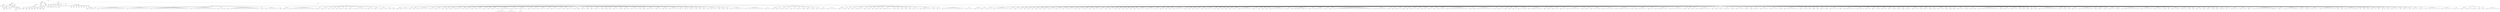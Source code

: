 digraph Tree {
	"t0" [label = "TEI"];
	"t1" [label = "teiHeader"];
	"t2" [label = "fileDesc"];
	"t3" [label = "titleStmt"];
	"t4" [label = "title"];
	"t5" [label = "title"];
	"t6" [label = "author"];
	"t7" [label = "idno"];
	"t8" [label = "idno"];
	"t9" [label = "persName"];
	"t10" [label = "forename"];
	"t11" [label = "surname"];
	"t12" [label = "publicationStmt"];
	"t13" [label = "publisher"];
	"t14" [label = "idno"];
	"t15" [label = "idno"];
	"t16" [label = "availability"];
	"t17" [label = "licence"];
	"t18" [label = "ab"];
	"t19" [label = "ref"];
	"t20" [label = "sourceDesc"];
	"t21" [label = "bibl"];
	"t22" [label = "name"];
	"t23" [label = "idno"];
	"t24" [label = "idno"];
	"t25" [label = "availability"];
	"t26" [label = "licence"];
	"t27" [label = "ab"];
	"t28" [label = "ref"];
	"t29" [label = "bibl"];
	"t30" [label = "date"];
	"t31" [label = "date"];
	"t32" [label = "idno"];
	"t33" [label = "profileDesc"];
	"t34" [label = "particDesc"];
	"t35" [label = "listPerson"];
	"t36" [label = "person"];
	"t37" [label = "persName"];
	"t38" [label = "person"];
	"t39" [label = "persName"];
	"t40" [label = "person"];
	"t41" [label = "persName"];
	"t42" [label = "person"];
	"t43" [label = "persName"];
	"t44" [label = "person"];
	"t45" [label = "persName"];
	"t46" [label = "person"];
	"t47" [label = "persName"];
	"t48" [label = "person"];
	"t49" [label = "persName"];
	"t50" [label = "person"];
	"t51" [label = "persName"];
	"t52" [label = "textClass"];
	"t53" [label = "keywords"];
	"t54" [label = "term"];
	"t55" [label = "term"];
	"t56" [label = "classCode"];
	"t57" [label = "revisionDesc"];
	"t58" [label = "listChange"];
	"t59" [label = "change"];
	"t60" [label = "text"];
	"t61" [label = "front"];
	"t62" [label = "docTitle"];
	"t63" [label = "titlePart"];
	"t64" [label = "titlePart"];
	"t65" [label = "docDate"];
	"t66" [label = "docAuthor"];
	"t67" [label = "div"];
	"t68" [label = "div"];
	"t69" [label = "head"];
	"t70" [label = "p"];
	"t71" [label = "p"];
	"t72" [label = "p"];
	"t73" [label = "p"];
	"t74" [label = "div"];
	"t75" [label = "p"];
	"t76" [label = "div"];
	"t77" [label = "p"];
	"t78" [label = "performance"];
	"t79" [label = "ab"];
	"t80" [label = "div"];
	"t81" [label = "opener"];
	"t82" [label = "salute"];
	"t83" [label = "head"];
	"t84" [label = "p"];
	"t85" [label = "p"];
	"t86" [label = "div"];
	"t87" [label = "head"];
	"t88" [label = "p"];
	"t89" [label = "castList"];
	"t90" [label = "head"];
	"t91" [label = "castItem"];
	"t92" [label = "role"];
	"t93" [label = "castItem"];
	"t94" [label = "role"];
	"t95" [label = "castItem"];
	"t96" [label = "role"];
	"t97" [label = "castItem"];
	"t98" [label = "role"];
	"t99" [label = "castItem"];
	"t100" [label = "role"];
	"t101" [label = "castItem"];
	"t102" [label = "role"];
	"t103" [label = "castItem"];
	"t104" [label = "role"];
	"t105" [label = "castItem"];
	"t106" [label = "role"];
	"t107" [label = "note"];
	"t108" [label = "body"];
	"t109" [label = "div"];
	"t110" [label = "head"];
	"t111" [label = "div"];
	"t112" [label = "head"];
	"t113" [label = "sp"];
	"t114" [label = "speaker"];
	"t115" [label = "l"];
	"t116" [label = "l"];
	"t117" [label = "sp"];
	"t118" [label = "speaker"];
	"t119" [label = "l"];
	"t120" [label = "l"];
	"t121" [label = "sp"];
	"t122" [label = "speaker"];
	"t123" [label = "l"];
	"t124" [label = "l"];
	"t125" [label = "l"];
	"t126" [label = "l"];
	"t127" [label = "l"];
	"t128" [label = "l"];
	"t129" [label = "l"];
	"t130" [label = "l"];
	"t131" [label = "l"];
	"t132" [label = "l"];
	"t133" [label = "l"];
	"t134" [label = "l"];
	"t135" [label = "l"];
	"t136" [label = "l"];
	"t137" [label = "l"];
	"t138" [label = "l"];
	"t139" [label = "l"];
	"t140" [label = "l"];
	"t141" [label = "sp"];
	"t142" [label = "speaker"];
	"t143" [label = "l"];
	"t144" [label = "l"];
	"t145" [label = "l"];
	"t146" [label = "l"];
	"t147" [label = "l"];
	"t148" [label = "l"];
	"t149" [label = "l"];
	"t150" [label = "l"];
	"t151" [label = "l"];
	"t152" [label = "l"];
	"t153" [label = "l"];
	"t154" [label = "l"];
	"t155" [label = "l"];
	"t156" [label = "l"];
	"t157" [label = "sp"];
	"t158" [label = "speaker"];
	"t159" [label = "l"];
	"t160" [label = "l"];
	"t161" [label = "l"];
	"t162" [label = "l"];
	"t163" [label = "l"];
	"t164" [label = "l"];
	"t165" [label = "l"];
	"t166" [label = "l"];
	"t167" [label = "l"];
	"t168" [label = "l"];
	"t169" [label = "l"];
	"t170" [label = "l"];
	"t171" [label = "l"];
	"t172" [label = "l"];
	"t173" [label = "l"];
	"t174" [label = "l"];
	"t175" [label = "l"];
	"t176" [label = "l"];
	"t177" [label = "l"];
	"t178" [label = "l"];
	"t179" [label = "l"];
	"t180" [label = "l"];
	"t181" [label = "l"];
	"t182" [label = "l"];
	"t183" [label = "l"];
	"t184" [label = "sp"];
	"t185" [label = "speaker"];
	"t186" [label = "l"];
	"t187" [label = "l"];
	"t188" [label = "l"];
	"t189" [label = "l"];
	"t190" [label = "l"];
	"t191" [label = "l"];
	"t192" [label = "l"];
	"t193" [label = "l"];
	"t194" [label = "l"];
	"t195" [label = "l"];
	"t196" [label = "l"];
	"t197" [label = "l"];
	"t198" [label = "l"];
	"t199" [label = "l"];
	"t200" [label = "l"];
	"t201" [label = "l"];
	"t202" [label = "sp"];
	"t203" [label = "speaker"];
	"t204" [label = "l"];
	"t205" [label = "l"];
	"t206" [label = "l"];
	"t207" [label = "note"];
	"t208" [label = "l"];
	"t209" [label = "sp"];
	"t210" [label = "speaker"];
	"t211" [label = "l"];
	"t212" [label = "l"];
	"t213" [label = "l"];
	"t214" [label = "l"];
	"t215" [label = "note"];
	"t216" [label = "l"];
	"t217" [label = "l"];
	"t218" [label = "l"];
	"t219" [label = "l"];
	"t220" [label = "l"];
	"t221" [label = "l"];
	"t222" [label = "l"];
	"t223" [label = "l"];
	"t224" [label = "l"];
	"t225" [label = "l"];
	"t226" [label = "l"];
	"t227" [label = "l"];
	"t228" [label = "l"];
	"t229" [label = "l"];
	"t230" [label = "l"];
	"t231" [label = "l"];
	"t232" [label = "sp"];
	"t233" [label = "speaker"];
	"t234" [label = "l"];
	"t235" [label = "sp"];
	"t236" [label = "speaker"];
	"t237" [label = "l"];
	"t238" [label = "l"];
	"t239" [label = "l"];
	"t240" [label = "l"];
	"t241" [label = "l"];
	"t242" [label = "l"];
	"t243" [label = "l"];
	"t244" [label = "l"];
	"t245" [label = "sp"];
	"t246" [label = "speaker"];
	"t247" [label = "l"];
	"t248" [label = "div"];
	"t249" [label = "head"];
	"t250" [label = "sp"];
	"t251" [label = "speaker"];
	"t252" [label = "l"];
	"t253" [label = "l"];
	"t254" [label = "sp"];
	"t255" [label = "speaker"];
	"t256" [label = "l"];
	"t257" [label = "l"];
	"t258" [label = "l"];
	"t259" [label = "note"];
	"t260" [label = "l"];
	"t261" [label = "l"];
	"t262" [label = "l"];
	"t263" [label = "note"];
	"t264" [label = "l"];
	"t265" [label = "l"];
	"t266" [label = "l"];
	"t267" [label = "l"];
	"t268" [label = "l"];
	"t269" [label = "l"];
	"t270" [label = "note"];
	"t271" [label = "l"];
	"t272" [label = "sp"];
	"t273" [label = "speaker"];
	"t274" [label = "note"];
	"t275" [label = "l"];
	"t276" [label = "sp"];
	"t277" [label = "speaker"];
	"t278" [label = "l"];
	"t279" [label = "l"];
	"t280" [label = "l"];
	"t281" [label = "sp"];
	"t282" [label = "speaker"];
	"t283" [label = "l"];
	"t284" [label = "sp"];
	"t285" [label = "speaker"];
	"t286" [label = "l"];
	"t287" [label = "sp"];
	"t288" [label = "speaker"];
	"t289" [label = "l"];
	"t290" [label = "sp"];
	"t291" [label = "speaker"];
	"t292" [label = "l"];
	"t293" [label = "l"];
	"t294" [label = "sp"];
	"t295" [label = "speaker"];
	"t296" [label = "l"];
	"t297" [label = "sp"];
	"t298" [label = "speaker"];
	"t299" [label = "l"];
	"t300" [label = "l"];
	"t301" [label = "sp"];
	"t302" [label = "speaker"];
	"t303" [label = "l"];
	"t304" [label = "l"];
	"t305" [label = "l"];
	"t306" [label = "l"];
	"t307" [label = "l"];
	"t308" [label = "l"];
	"t309" [label = "stage"];
	"t310" [label = "sp"];
	"t311" [label = "speaker"];
	"t312" [label = "l"];
	"t313" [label = "l"];
	"t314" [label = "l"];
	"t315" [label = "sp"];
	"t316" [label = "speaker"];
	"t317" [label = "l"];
	"t318" [label = "l"];
	"t319" [label = "sp"];
	"t320" [label = "speaker"];
	"t321" [label = "l"];
	"t322" [label = "l"];
	"t323" [label = "stage"];
	"t324" [label = "l"];
	"t325" [label = "sp"];
	"t326" [label = "speaker"];
	"t327" [label = "l"];
	"t328" [label = "sp"];
	"t329" [label = "speaker"];
	"t330" [label = "l"];
	"t331" [label = "div"];
	"t332" [label = "head"];
	"t333" [label = "sp"];
	"t334" [label = "speaker"];
	"t335" [label = "l"];
	"t336" [label = "sp"];
	"t337" [label = "speaker"];
	"t338" [label = "l"];
	"t339" [label = "l"];
	"t340" [label = "note"];
	"t341" [label = "l"];
	"t342" [label = "sp"];
	"t343" [label = "speaker"];
	"t344" [label = "l"];
	"t345" [label = "sp"];
	"t346" [label = "speaker"];
	"t347" [label = "l"];
	"t348" [label = "sp"];
	"t349" [label = "speaker"];
	"t350" [label = "l"];
	"t351" [label = "l"];
	"t352" [label = "l"];
	"t353" [label = "l"];
	"t354" [label = "l"];
	"t355" [label = "l"];
	"t356" [label = "l"];
	"t357" [label = "sp"];
	"t358" [label = "speaker"];
	"t359" [label = "l"];
	"t360" [label = "l"];
	"t361" [label = "sp"];
	"t362" [label = "speaker"];
	"t363" [label = "l"];
	"t364" [label = "l"];
	"t365" [label = "l"];
	"t366" [label = "sp"];
	"t367" [label = "speaker"];
	"t368" [label = "l"];
	"t369" [label = "sp"];
	"t370" [label = "speaker"];
	"t371" [label = "l"];
	"t372" [label = "sp"];
	"t373" [label = "speaker"];
	"t374" [label = "l"];
	"t375" [label = "l"];
	"t376" [label = "sp"];
	"t377" [label = "speaker"];
	"t378" [label = "note"];
	"t379" [label = "l"];
	"t380" [label = "l"];
	"t381" [label = "sp"];
	"t382" [label = "speaker"];
	"t383" [label = "l"];
	"t384" [label = "sp"];
	"t385" [label = "speaker"];
	"t386" [label = "l"];
	"t387" [label = "l"];
	"t388" [label = "sp"];
	"t389" [label = "speaker"];
	"t390" [label = "l"];
	"t391" [label = "sp"];
	"t392" [label = "speaker"];
	"t393" [label = "l"];
	"t394" [label = "l"];
	"t395" [label = "l"];
	"t396" [label = "l"];
	"t397" [label = "sp"];
	"t398" [label = "speaker"];
	"t399" [label = "l"];
	"t400" [label = "sp"];
	"t401" [label = "speaker"];
	"t402" [label = "l"];
	"t403" [label = "sp"];
	"t404" [label = "speaker"];
	"t405" [label = "l"];
	"t406" [label = "l"];
	"t407" [label = "sp"];
	"t408" [label = "speaker"];
	"t409" [label = "l"];
	"t410" [label = "l"];
	"t411" [label = "l"];
	"t412" [label = "l"];
	"t413" [label = "ab"];
	"t414" [label = "lg"];
	"t415" [label = "l"];
	"t416" [label = "l"];
	"t417" [label = "l"];
	"t418" [label = "l"];
	"t419" [label = "l"];
	"t420" [label = "l"];
	"t421" [label = "l"];
	"t422" [label = "l"];
	"t423" [label = "l"];
	"t424" [label = "ab"];
	"t425" [label = "lg"];
	"t426" [label = "l"];
	"t427" [label = "l"];
	"t428" [label = "l"];
	"t429" [label = "l"];
	"t430" [label = "l"];
	"t431" [label = "l"];
	"t432" [label = "l"];
	"t433" [label = "sp"];
	"t434" [label = "speaker"];
	"t435" [label = "l"];
	"t436" [label = "sp"];
	"t437" [label = "speaker"];
	"t438" [label = "l"];
	"t439" [label = "l"];
	"t440" [label = "ab"];
	"t441" [label = "lg"];
	"t442" [label = "l"];
	"t443" [label = "l"];
	"t444" [label = "l"];
	"t445" [label = "l"];
	"t446" [label = "l"];
	"t447" [label = "l"];
	"t448" [label = "l"];
	"t449" [label = "sp"];
	"t450" [label = "speaker"];
	"t451" [label = "l"];
	"t452" [label = "l"];
	"t453" [label = "sp"];
	"t454" [label = "speaker"];
	"t455" [label = "l"];
	"t456" [label = "sp"];
	"t457" [label = "speaker"];
	"t458" [label = "l"];
	"t459" [label = "l"];
	"t460" [label = "l"];
	"t461" [label = "l"];
	"t462" [label = "l"];
	"t463" [label = "sp"];
	"t464" [label = "speaker"];
	"t465" [label = "l"];
	"t466" [label = "sp"];
	"t467" [label = "speaker"];
	"t468" [label = "l"];
	"t469" [label = "l"];
	"t470" [label = "l"];
	"t471" [label = "sp"];
	"t472" [label = "speaker"];
	"t473" [label = "l"];
	"t474" [label = "l"];
	"t475" [label = "sp"];
	"t476" [label = "speaker"];
	"t477" [label = "l"];
	"t478" [label = "sp"];
	"t479" [label = "speaker"];
	"t480" [label = "l"];
	"t481" [label = "l"];
	"t482" [label = "l"];
	"t483" [label = "sp"];
	"t484" [label = "speaker"];
	"t485" [label = "l"];
	"t486" [label = "sp"];
	"t487" [label = "speaker"];
	"t488" [label = "l"];
	"t489" [label = "sp"];
	"t490" [label = "speaker"];
	"t491" [label = "l"];
	"t492" [label = "l"];
	"t493" [label = "sp"];
	"t494" [label = "speaker"];
	"t495" [label = "l"];
	"t496" [label = "sp"];
	"t497" [label = "speaker"];
	"t498" [label = "l"];
	"t499" [label = "sp"];
	"t500" [label = "speaker"];
	"t501" [label = "l"];
	"t502" [label = "l"];
	"t503" [label = "l"];
	"t504" [label = "sp"];
	"t505" [label = "speaker"];
	"t506" [label = "l"];
	"t507" [label = "sp"];
	"t508" [label = "speaker"];
	"t509" [label = "l"];
	"t510" [label = "sp"];
	"t511" [label = "speaker"];
	"t512" [label = "l"];
	"t513" [label = "sp"];
	"t514" [label = "speaker"];
	"t515" [label = "l"];
	"t516" [label = "l"];
	"t517" [label = "l"];
	"t518" [label = "sp"];
	"t519" [label = "speaker"];
	"t520" [label = "l"];
	"t521" [label = "sp"];
	"t522" [label = "speaker"];
	"t523" [label = "l"];
	"t524" [label = "note"];
	"t525" [label = "l"];
	"t526" [label = "sp"];
	"t527" [label = "speaker"];
	"t528" [label = "l"];
	"t529" [label = "l"];
	"t530" [label = "l"];
	"t531" [label = "l"];
	"t532" [label = "sp"];
	"t533" [label = "speaker"];
	"t534" [label = "l"];
	"t535" [label = "sp"];
	"t536" [label = "speaker"];
	"t537" [label = "l"];
	"t538" [label = "sp"];
	"t539" [label = "speaker"];
	"t540" [label = "l"];
	"t541" [label = "l"];
	"t542" [label = "l"];
	"t543" [label = "l"];
	"t544" [label = "sp"];
	"t545" [label = "speaker"];
	"t546" [label = "l"];
	"t547" [label = "l"];
	"t548" [label = "l"];
	"t549" [label = "sp"];
	"t550" [label = "speaker"];
	"t551" [label = "l"];
	"t552" [label = "note"];
	"t553" [label = "l"];
	"t554" [label = "sp"];
	"t555" [label = "speaker"];
	"t556" [label = "l"];
	"t557" [label = "l"];
	"t558" [label = "l"];
	"t559" [label = "l"];
	"t560" [label = "l"];
	"t561" [label = "sp"];
	"t562" [label = "speaker"];
	"t563" [label = "l"];
	"t564" [label = "l"];
	"t565" [label = "sp"];
	"t566" [label = "speaker"];
	"t567" [label = "l"];
	"t568" [label = "l"];
	"t569" [label = "sp"];
	"t570" [label = "speaker"];
	"t571" [label = "l"];
	"t572" [label = "l"];
	"t573" [label = "sp"];
	"t574" [label = "speaker"];
	"t575" [label = "l"];
	"t576" [label = "sp"];
	"t577" [label = "speaker"];
	"t578" [label = "l"];
	"t579" [label = "sp"];
	"t580" [label = "speaker"];
	"t581" [label = "l"];
	"t582" [label = "sp"];
	"t583" [label = "speaker"];
	"t584" [label = "l"];
	"t585" [label = "note"];
	"t586" [label = "l"];
	"t587" [label = "l"];
	"t588" [label = "l"];
	"t589" [label = "l"];
	"t590" [label = "sp"];
	"t591" [label = "speaker"];
	"t592" [label = "l"];
	"t593" [label = "sp"];
	"t594" [label = "speaker"];
	"t595" [label = "l"];
	"t596" [label = "sp"];
	"t597" [label = "speaker"];
	"t598" [label = "l"];
	"t599" [label = "sp"];
	"t600" [label = "speaker"];
	"t601" [label = "l"];
	"t602" [label = "l"];
	"t603" [label = "l"];
	"t604" [label = "note"];
	"t605" [label = "l"];
	"t606" [label = "l"];
	"t607" [label = "l"];
	"t608" [label = "l"];
	"t609" [label = "sp"];
	"t610" [label = "speaker"];
	"t611" [label = "l"];
	"t612" [label = "l"];
	"t613" [label = "l"];
	"t614" [label = "l"];
	"t615" [label = "l"];
	"t616" [label = "l"];
	"t617" [label = "l"];
	"t618" [label = "l"];
	"t619" [label = "l"];
	"t620" [label = "l"];
	"t621" [label = "l"];
	"t622" [label = "l"];
	"t623" [label = "sp"];
	"t624" [label = "speaker"];
	"t625" [label = "l"];
	"t626" [label = "l"];
	"t627" [label = "l"];
	"t628" [label = "div"];
	"t629" [label = "head"];
	"t630" [label = "sp"];
	"t631" [label = "speaker"];
	"t632" [label = "l"];
	"t633" [label = "sp"];
	"t634" [label = "speaker"];
	"t635" [label = "l"];
	"t636" [label = "l"];
	"t637" [label = "sp"];
	"t638" [label = "speaker"];
	"t639" [label = "l"];
	"t640" [label = "sp"];
	"t641" [label = "speaker"];
	"t642" [label = "l"];
	"t643" [label = "l"];
	"t644" [label = "sp"];
	"t645" [label = "speaker"];
	"t646" [label = "l"];
	"t647" [label = "l"];
	"t648" [label = "l"];
	"t649" [label = "sp"];
	"t650" [label = "speaker"];
	"t651" [label = "l"];
	"t652" [label = "l"];
	"t653" [label = "sp"];
	"t654" [label = "speaker"];
	"t655" [label = "l"];
	"t656" [label = "sp"];
	"t657" [label = "speaker"];
	"t658" [label = "l"];
	"t659" [label = "l"];
	"t660" [label = "sp"];
	"t661" [label = "speaker"];
	"t662" [label = "l"];
	"t663" [label = "sp"];
	"t664" [label = "speaker"];
	"t665" [label = "l"];
	"t666" [label = "stage"];
	"t667" [label = "sp"];
	"t668" [label = "speaker"];
	"t669" [label = "l"];
	"t670" [label = "l"];
	"t671" [label = "sp"];
	"t672" [label = "speaker"];
	"t673" [label = "l"];
	"t674" [label = "l"];
	"t675" [label = "l"];
	"t676" [label = "l"];
	"t677" [label = "l"];
	"t678" [label = "l"];
	"t679" [label = "div"];
	"t680" [label = "head"];
	"t681" [label = "sp"];
	"t682" [label = "speaker"];
	"t683" [label = "l"];
	"t684" [label = "l"];
	"t685" [label = "sp"];
	"t686" [label = "speaker"];
	"t687" [label = "l"];
	"t688" [label = "sp"];
	"t689" [label = "speaker"];
	"t690" [label = "l"];
	"t691" [label = "sp"];
	"t692" [label = "speaker"];
	"t693" [label = "l"];
	"t694" [label = "sp"];
	"t695" [label = "speaker"];
	"t696" [label = "note"];
	"t697" [label = "l"];
	"t698" [label = "l"];
	"t699" [label = "l"];
	"t700" [label = "sp"];
	"t701" [label = "speaker"];
	"t702" [label = "l"];
	"t703" [label = "sp"];
	"t704" [label = "speaker"];
	"t705" [label = "l"];
	"t706" [label = "sp"];
	"t707" [label = "speaker"];
	"t708" [label = "l"];
	"t709" [label = "sp"];
	"t710" [label = "speaker"];
	"t711" [label = "l"];
	"t712" [label = "sp"];
	"t713" [label = "speaker"];
	"t714" [label = "l"];
	"t715" [label = "sp"];
	"t716" [label = "speaker"];
	"t717" [label = "note"];
	"t718" [label = "l"];
	"t719" [label = "l"];
	"t720" [label = "l"];
	"t721" [label = "l"];
	"t722" [label = "sp"];
	"t723" [label = "speaker"];
	"t724" [label = "l"];
	"t725" [label = "sp"];
	"t726" [label = "speaker"];
	"t727" [label = "l"];
	"t728" [label = "sp"];
	"t729" [label = "speaker"];
	"t730" [label = "l"];
	"t731" [label = "sp"];
	"t732" [label = "speaker"];
	"t733" [label = "l"];
	"t734" [label = "sp"];
	"t735" [label = "speaker"];
	"t736" [label = "l"];
	"t737" [label = "sp"];
	"t738" [label = "speaker"];
	"t739" [label = "l"];
	"t740" [label = "l"];
	"t741" [label = "l"];
	"t742" [label = "sp"];
	"t743" [label = "speaker"];
	"t744" [label = "l"];
	"t745" [label = "note"];
	"t746" [label = "l"];
	"t747" [label = "l"];
	"t748" [label = "l"];
	"t749" [label = "l"];
	"t750" [label = "l"];
	"t751" [label = "sp"];
	"t752" [label = "speaker"];
	"t753" [label = "l"];
	"t754" [label = "sp"];
	"t755" [label = "speaker"];
	"t756" [label = "l"];
	"t757" [label = "l"];
	"t758" [label = "sp"];
	"t759" [label = "speaker"];
	"t760" [label = "l"];
	"t761" [label = "l"];
	"t762" [label = "l"];
	"t763" [label = "l"];
	"t764" [label = "l"];
	"t765" [label = "l"];
	"t766" [label = "l"];
	"t767" [label = "l"];
	"t768" [label = "l"];
	"t769" [label = "note"];
	"t770" [label = "l"];
	"t771" [label = "l"];
	"t772" [label = "l"];
	"t773" [label = "l"];
	"t774" [label = "sp"];
	"t775" [label = "speaker"];
	"t776" [label = "l"];
	"t777" [label = "l"];
	"t778" [label = "l"];
	"t779" [label = "l"];
	"t780" [label = "div"];
	"t781" [label = "head"];
	"t782" [label = "sp"];
	"t783" [label = "speaker"];
	"t784" [label = "l"];
	"t785" [label = "l"];
	"t786" [label = "l"];
	"t787" [label = "sp"];
	"t788" [label = "speaker"];
	"t789" [label = "l"];
	"t790" [label = "l"];
	"t791" [label = "sp"];
	"t792" [label = "speaker"];
	"t793" [label = "l"];
	"t794" [label = "l"];
	"t795" [label = "l"];
	"t796" [label = "sp"];
	"t797" [label = "speaker"];
	"t798" [label = "l"];
	"t799" [label = "l"];
	"t800" [label = "l"];
	"t801" [label = "l"];
	"t802" [label = "l"];
	"t803" [label = "l"];
	"t804" [label = "l"];
	"t805" [label = "l"];
	"t806" [label = "l"];
	"t807" [label = "sp"];
	"t808" [label = "speaker"];
	"t809" [label = "l"];
	"t810" [label = "l"];
	"t811" [label = "sp"];
	"t812" [label = "speaker"];
	"t813" [label = "l"];
	"t814" [label = "l"];
	"t815" [label = "sp"];
	"t816" [label = "speaker"];
	"t817" [label = "l"];
	"t818" [label = "sp"];
	"t819" [label = "speaker"];
	"t820" [label = "l"];
	"t821" [label = "sp"];
	"t822" [label = "speaker"];
	"t823" [label = "l"];
	"t824" [label = "sp"];
	"t825" [label = "speaker"];
	"t826" [label = "l"];
	"t827" [label = "sp"];
	"t828" [label = "speaker"];
	"t829" [label = "l"];
	"t830" [label = "sp"];
	"t831" [label = "speaker"];
	"t832" [label = "l"];
	"t833" [label = "sp"];
	"t834" [label = "speaker"];
	"t835" [label = "l"];
	"t836" [label = "l"];
	"t837" [label = "sp"];
	"t838" [label = "speaker"];
	"t839" [label = "l"];
	"t840" [label = "l"];
	"t841" [label = "l"];
	"t842" [label = "sp"];
	"t843" [label = "speaker"];
	"t844" [label = "l"];
	"t845" [label = "l"];
	"t846" [label = "l"];
	"t847" [label = "sp"];
	"t848" [label = "speaker"];
	"t849" [label = "l"];
	"t850" [label = "l"];
	"t851" [label = "sp"];
	"t852" [label = "speaker"];
	"t853" [label = "l"];
	"t854" [label = "l"];
	"t855" [label = "l"];
	"t856" [label = "sp"];
	"t857" [label = "speaker"];
	"t858" [label = "l"];
	"t859" [label = "sp"];
	"t860" [label = "speaker"];
	"t861" [label = "l"];
	"t862" [label = "l"];
	"t863" [label = "sp"];
	"t864" [label = "speaker"];
	"t865" [label = "l"];
	"t866" [label = "l"];
	"t867" [label = "sp"];
	"t868" [label = "speaker"];
	"t869" [label = "l"];
	"t870" [label = "sp"];
	"t871" [label = "speaker"];
	"t872" [label = "l"];
	"t873" [label = "l"];
	"t874" [label = "l"];
	"t875" [label = "sp"];
	"t876" [label = "speaker"];
	"t877" [label = "l"];
	"t878" [label = "l"];
	"t879" [label = "sp"];
	"t880" [label = "speaker"];
	"t881" [label = "l"];
	"t882" [label = "sp"];
	"t883" [label = "speaker"];
	"t884" [label = "l"];
	"t885" [label = "l"];
	"t886" [label = "sp"];
	"t887" [label = "speaker"];
	"t888" [label = "l"];
	"t889" [label = "sp"];
	"t890" [label = "speaker"];
	"t891" [label = "l"];
	"t892" [label = "sp"];
	"t893" [label = "speaker"];
	"t894" [label = "l"];
	"t895" [label = "sp"];
	"t896" [label = "speaker"];
	"t897" [label = "l"];
	"t898" [label = "sp"];
	"t899" [label = "speaker"];
	"t900" [label = "l"];
	"t901" [label = "sp"];
	"t902" [label = "speaker"];
	"t903" [label = "l"];
	"t904" [label = "sp"];
	"t905" [label = "speaker"];
	"t906" [label = "l"];
	"t907" [label = "l"];
	"t908" [label = "l"];
	"t909" [label = "l"];
	"t910" [label = "sp"];
	"t911" [label = "speaker"];
	"t912" [label = "l"];
	"t913" [label = "l"];
	"t914" [label = "l"];
	"t915" [label = "l"];
	"t916" [label = "sp"];
	"t917" [label = "speaker"];
	"t918" [label = "l"];
	"t919" [label = "l"];
	"t920" [label = "sp"];
	"t921" [label = "speaker"];
	"t922" [label = "note"];
	"t923" [label = "l"];
	"t924" [label = "sp"];
	"t925" [label = "speaker"];
	"t926" [label = "l"];
	"t927" [label = "sp"];
	"t928" [label = "speaker"];
	"t929" [label = "l"];
	"t930" [label = "sp"];
	"t931" [label = "speaker"];
	"t932" [label = "l"];
	"t933" [label = "l"];
	"t934" [label = "l"];
	"t935" [label = "l"];
	"t936" [label = "l"];
	"t937" [label = "l"];
	"t938" [label = "sp"];
	"t939" [label = "speaker"];
	"t940" [label = "l"];
	"t941" [label = "sp"];
	"t942" [label = "speaker"];
	"t943" [label = "l"];
	"t944" [label = "sp"];
	"t945" [label = "speaker"];
	"t946" [label = "l"];
	"t947" [label = "sp"];
	"t948" [label = "speaker"];
	"t949" [label = "l"];
	"t950" [label = "l"];
	"t951" [label = "sp"];
	"t952" [label = "speaker"];
	"t953" [label = "l"];
	"t954" [label = "sp"];
	"t955" [label = "speaker"];
	"t956" [label = "l"];
	"t957" [label = "l"];
	"t958" [label = "l"];
	"t959" [label = "l"];
	"t960" [label = "sp"];
	"t961" [label = "speaker"];
	"t962" [label = "l"];
	"t963" [label = "sp"];
	"t964" [label = "speaker"];
	"t965" [label = "l"];
	"t966" [label = "sp"];
	"t967" [label = "speaker"];
	"t968" [label = "l"];
	"t969" [label = "sp"];
	"t970" [label = "speaker"];
	"t971" [label = "l"];
	"t972" [label = "sp"];
	"t973" [label = "speaker"];
	"t974" [label = "l"];
	"t975" [label = "sp"];
	"t976" [label = "speaker"];
	"t977" [label = "l"];
	"t978" [label = "l"];
	"t979" [label = "sp"];
	"t980" [label = "speaker"];
	"t981" [label = "l"];
	"t982" [label = "l"];
	"t983" [label = "l"];
	"t984" [label = "l"];
	"t985" [label = "l"];
	"t986" [label = "l"];
	"t987" [label = "l"];
	"t988" [label = "l"];
	"t989" [label = "sp"];
	"t990" [label = "speaker"];
	"t991" [label = "l"];
	"t992" [label = "l"];
	"t993" [label = "sp"];
	"t994" [label = "speaker"];
	"t995" [label = "l"];
	"t996" [label = "sp"];
	"t997" [label = "speaker"];
	"t998" [label = "l"];
	"t999" [label = "sp"];
	"t1000" [label = "speaker"];
	"t1001" [label = "l"];
	"t1002" [label = "sp"];
	"t1003" [label = "speaker"];
	"t1004" [label = "l"];
	"t1005" [label = "l"];
	"t1006" [label = "l"];
	"t1007" [label = "l"];
	"t1008" [label = "l"];
	"t1009" [label = "l"];
	"t1010" [label = "l"];
	"t1011" [label = "l"];
	"t1012" [label = "l"];
	"t1013" [label = "sp"];
	"t1014" [label = "speaker"];
	"t1015" [label = "l"];
	"t1016" [label = "l"];
	"t1017" [label = "sp"];
	"t1018" [label = "speaker"];
	"t1019" [label = "l"];
	"t1020" [label = "note"];
	"t1021" [label = "l"];
	"t1022" [label = "note"];
	"t1023" [label = "l"];
	"t1024" [label = "l"];
	"t1025" [label = "note"];
	"t1026" [label = "l"];
	"t1027" [label = "l"];
	"t1028" [label = "l"];
	"t1029" [label = "sp"];
	"t1030" [label = "speaker"];
	"t1031" [label = "l"];
	"t1032" [label = "l"];
	"t1033" [label = "sp"];
	"t1034" [label = "speaker"];
	"t1035" [label = "l"];
	"t1036" [label = "l"];
	"t1037" [label = "l"];
	"t1038" [label = "l"];
	"t1039" [label = "l"];
	"t1040" [label = "sp"];
	"t1041" [label = "speaker"];
	"t1042" [label = "l"];
	"t1043" [label = "l"];
	"t1044" [label = "sp"];
	"t1045" [label = "speaker"];
	"t1046" [label = "l"];
	"t1047" [label = "sp"];
	"t1048" [label = "speaker"];
	"t1049" [label = "l"];
	"t1050" [label = "l"];
	"t1051" [label = "l"];
	"t1052" [label = "l"];
	"t1053" [label = "l"];
	"t1054" [label = "l"];
	"t1055" [label = "l"];
	"t1056" [label = "l"];
	"t1057" [label = "l"];
	"t1058" [label = "l"];
	"t1059" [label = "l"];
	"t1060" [label = "l"];
	"t1061" [label = "l"];
	"t1062" [label = "l"];
	"t1063" [label = "l"];
	"t1064" [label = "l"];
	"t1065" [label = "l"];
	"t1066" [label = "l"];
	"t1067" [label = "l"];
	"t1068" [label = "l"];
	"t1069" [label = "l"];
	"t1070" [label = "l"];
	"t1071" [label = "l"];
	"t1072" [label = "l"];
	"t1073" [label = "l"];
	"t1074" [label = "sp"];
	"t1075" [label = "speaker"];
	"t1076" [label = "l"];
	"t1077" [label = "l"];
	"t1078" [label = "l"];
	"t1079" [label = "l"];
	"t1080" [label = "l"];
	"t1081" [label = "l"];
	"t1082" [label = "l"];
	"t1083" [label = "l"];
	"t1084" [label = "sp"];
	"t1085" [label = "speaker"];
	"t1086" [label = "l"];
	"t1087" [label = "sp"];
	"t1088" [label = "speaker"];
	"t1089" [label = "l"];
	"t1090" [label = "sp"];
	"t1091" [label = "speaker"];
	"t1092" [label = "l"];
	"t1093" [label = "l"];
	"t1094" [label = "l"];
	"t1095" [label = "sp"];
	"t1096" [label = "speaker"];
	"t1097" [label = "l"];
	"t1098" [label = "sp"];
	"t1099" [label = "speaker"];
	"t1100" [label = "l"];
	"t1101" [label = "sp"];
	"t1102" [label = "speaker"];
	"t1103" [label = "l"];
	"t1104" [label = "l"];
	"t1105" [label = "l"];
	"t1106" [label = "sp"];
	"t1107" [label = "speaker"];
	"t1108" [label = "l"];
	"t1109" [label = "sp"];
	"t1110" [label = "speaker"];
	"t1111" [label = "l"];
	"t1112" [label = "note"];
	"t1113" [label = "l"];
	"t1114" [label = "sp"];
	"t1115" [label = "speaker"];
	"t1116" [label = "l"];
	"t1117" [label = "l"];
	"t1118" [label = "sp"];
	"t1119" [label = "speaker"];
	"t1120" [label = "l"];
	"t1121" [label = "sp"];
	"t1122" [label = "speaker"];
	"t1123" [label = "l"];
	"t1124" [label = "l"];
	"t1125" [label = "note"];
	"t1126" [label = "l"];
	"t1127" [label = "sp"];
	"t1128" [label = "speaker"];
	"t1129" [label = "l"];
	"t1130" [label = "l"];
	"t1131" [label = "l"];
	"t1132" [label = "l"];
	"t1133" [label = "l"];
	"t1134" [label = "l"];
	"t1135" [label = "l"];
	"t1136" [label = "l"];
	"t1137" [label = "l"];
	"t1138" [label = "l"];
	"t1139" [label = "l"];
	"t1140" [label = "l"];
	"t1141" [label = "l"];
	"t1142" [label = "l"];
	"t1143" [label = "sp"];
	"t1144" [label = "speaker"];
	"t1145" [label = "l"];
	"t1146" [label = "sp"];
	"t1147" [label = "speaker"];
	"t1148" [label = "l"];
	"t1149" [label = "l"];
	"t1150" [label = "l"];
	"t1151" [label = "l"];
	"t1152" [label = "l"];
	"t1153" [label = "l"];
	"t1154" [label = "l"];
	"t1155" [label = "l"];
	"t1156" [label = "l"];
	"t1157" [label = "l"];
	"t1158" [label = "l"];
	"t1159" [label = "l"];
	"t1160" [label = "sp"];
	"t1161" [label = "speaker"];
	"t1162" [label = "l"];
	"t1163" [label = "sp"];
	"t1164" [label = "speaker"];
	"t1165" [label = "l"];
	"t1166" [label = "l"];
	"t1167" [label = "l"];
	"t1168" [label = "sp"];
	"t1169" [label = "speaker"];
	"t1170" [label = "l"];
	"t1171" [label = "sp"];
	"t1172" [label = "speaker"];
	"t1173" [label = "l"];
	"t1174" [label = "sp"];
	"t1175" [label = "speaker"];
	"t1176" [label = "l"];
	"t1177" [label = "l"];
	"t1178" [label = "sp"];
	"t1179" [label = "speaker"];
	"t1180" [label = "l"];
	"t1181" [label = "l"];
	"t1182" [label = "l"];
	"t1183" [label = "note"];
	"t1184" [label = "l"];
	"t1185" [label = "sp"];
	"t1186" [label = "speaker"];
	"t1187" [label = "l"];
	"t1188" [label = "l"];
	"t1189" [label = "note"];
	"t1190" [label = "l"];
	"t1191" [label = "l"];
	"t1192" [label = "l"];
	"t1193" [label = "l"];
	"t1194" [label = "l"];
	"t1195" [label = "l"];
	"t1196" [label = "sp"];
	"t1197" [label = "speaker"];
	"t1198" [label = "l"];
	"t1199" [label = "sp"];
	"t1200" [label = "speaker"];
	"t1201" [label = "l"];
	"t1202" [label = "sp"];
	"t1203" [label = "speaker"];
	"t1204" [label = "l"];
	"t1205" [label = "l"];
	"t1206" [label = "l"];
	"t1207" [label = "l"];
	"t1208" [label = "sp"];
	"t1209" [label = "speaker"];
	"t1210" [label = "l"];
	"t1211" [label = "l"];
	"t1212" [label = "l"];
	"t1213" [label = "sp"];
	"t1214" [label = "speaker"];
	"t1215" [label = "l"];
	"t1216" [label = "l"];
	"t1217" [label = "l"];
	"t1218" [label = "l"];
	"t1219" [label = "l"];
	"t1220" [label = "l"];
	"t1221" [label = "l"];
	"t1222" [label = "l"];
	"t1223" [label = "sp"];
	"t1224" [label = "speaker"];
	"t1225" [label = "l"];
	"t1226" [label = "sp"];
	"t1227" [label = "speaker"];
	"t1228" [label = "l"];
	"t1229" [label = "l"];
	"t1230" [label = "sp"];
	"t1231" [label = "speaker"];
	"t1232" [label = "l"];
	"t1233" [label = "l"];
	"t1234" [label = "l"];
	"t1235" [label = "l"];
	"t1236" [label = "note"];
	"t1237" [label = "l"];
	"t1238" [label = "sp"];
	"t1239" [label = "speaker"];
	"t1240" [label = "l"];
	"t1241" [label = "l"];
	"t1242" [label = "l"];
	"t1243" [label = "l"];
	"t1244" [label = "l"];
	"t1245" [label = "l"];
	"t1246" [label = "l"];
	"t1247" [label = "sp"];
	"t1248" [label = "speaker"];
	"t1249" [label = "l"];
	"t1250" [label = "l"];
	"t1251" [label = "note"];
	"t1252" [label = "l"];
	"t1253" [label = "l"];
	"t1254" [label = "l"];
	"t1255" [label = "l"];
	"t1256" [label = "l"];
	"t1257" [label = "l"];
	"t1258" [label = "sp"];
	"t1259" [label = "speaker"];
	"t1260" [label = "l"];
	"t1261" [label = "sp"];
	"t1262" [label = "speaker"];
	"t1263" [label = "l"];
	"t1264" [label = "l"];
	"t1265" [label = "l"];
	"t1266" [label = "l"];
	"t1267" [label = "l"];
	"t1268" [label = "l"];
	"t1269" [label = "l"];
	"t1270" [label = "sp"];
	"t1271" [label = "speaker"];
	"t1272" [label = "l"];
	"t1273" [label = "l"];
	"t1274" [label = "l"];
	"t1275" [label = "sp"];
	"t1276" [label = "speaker"];
	"t1277" [label = "l"];
	"t1278" [label = "l"];
	"t1279" [label = "note"];
	"t1280" [label = "l"];
	"t1281" [label = "l"];
	"t1282" [label = "l"];
	"t1283" [label = "l"];
	"t1284" [label = "l"];
	"t1285" [label = "sp"];
	"t1286" [label = "speaker"];
	"t1287" [label = "l"];
	"t1288" [label = "l"];
	"t1289" [label = "l"];
	"t1290" [label = "l"];
	"t1291" [label = "l"];
	"t1292" [label = "l"];
	"t1293" [label = "l"];
	"t1294" [label = "l"];
	"t1295" [label = "sp"];
	"t1296" [label = "speaker"];
	"t1297" [label = "l"];
	"t1298" [label = "sp"];
	"t1299" [label = "speaker"];
	"t1300" [label = "l"];
	"t1301" [label = "sp"];
	"t1302" [label = "speaker"];
	"t1303" [label = "l"];
	"t1304" [label = "sp"];
	"t1305" [label = "speaker"];
	"t1306" [label = "l"];
	"t1307" [label = "l"];
	"t1308" [label = "note"];
	"t1309" [label = "l"];
	"t1310" [label = "l"];
	"t1311" [label = "l"];
	"t1312" [label = "l"];
	"t1313" [label = "l"];
	"t1314" [label = "l"];
	"t1315" [label = "sp"];
	"t1316" [label = "speaker"];
	"t1317" [label = "l"];
	"t1318" [label = "sp"];
	"t1319" [label = "speaker"];
	"t1320" [label = "l"];
	"t1321" [label = "sp"];
	"t1322" [label = "speaker"];
	"t1323" [label = "l"];
	"t1324" [label = "l"];
	"t1325" [label = "sp"];
	"t1326" [label = "speaker"];
	"t1327" [label = "l"];
	"t1328" [label = "l"];
	"t1329" [label = "l"];
	"t1330" [label = "sp"];
	"t1331" [label = "speaker"];
	"t1332" [label = "l"];
	"t1333" [label = "sp"];
	"t1334" [label = "speaker"];
	"t1335" [label = "l"];
	"t1336" [label = "l"];
	"t1337" [label = "l"];
	"t1338" [label = "l"];
	"t1339" [label = "l"];
	"t1340" [label = "sp"];
	"t1341" [label = "speaker"];
	"t1342" [label = "l"];
	"t1343" [label = "l"];
	"t1344" [label = "sp"];
	"t1345" [label = "speaker"];
	"t1346" [label = "l"];
	"t1347" [label = "sp"];
	"t1348" [label = "speaker"];
	"t1349" [label = "l"];
	"t1350" [label = "l"];
	"t1351" [label = "sp"];
	"t1352" [label = "speaker"];
	"t1353" [label = "l"];
	"t1354" [label = "l"];
	"t1355" [label = "l"];
	"t1356" [label = "l"];
	"t1357" [label = "l"];
	"t1358" [label = "sp"];
	"t1359" [label = "speaker"];
	"t1360" [label = "l"];
	"t1361" [label = "l"];
	"t1362" [label = "l"];
	"t1363" [label = "l"];
	"t1364" [label = "l"];
	"t1365" [label = "sp"];
	"t1366" [label = "speaker"];
	"t1367" [label = "l"];
	"t1368" [label = "sp"];
	"t1369" [label = "speaker"];
	"t1370" [label = "l"];
	"t1371" [label = "l"];
	"t1372" [label = "l"];
	"t1373" [label = "l"];
	"t1374" [label = "l"];
	"t1375" [label = "l"];
	"t1376" [label = "l"];
	"t1377" [label = "l"];
	"t1378" [label = "l"];
	"t1379" [label = "sp"];
	"t1380" [label = "speaker"];
	"t1381" [label = "l"];
	"t1382" [label = "l"];
	"t1383" [label = "sp"];
	"t1384" [label = "speaker"];
	"t1385" [label = "l"];
	"t1386" [label = "sp"];
	"t1387" [label = "speaker"];
	"t1388" [label = "l"];
	"t1389" [label = "sp"];
	"t1390" [label = "speaker"];
	"t1391" [label = "l"];
	"t1392" [label = "sp"];
	"t1393" [label = "speaker"];
	"t1394" [label = "l"];
	"t1395" [label = "sp"];
	"t1396" [label = "speaker"];
	"t1397" [label = "l"];
	"t1398" [label = "l"];
	"t1399" [label = "sp"];
	"t1400" [label = "speaker"];
	"t1401" [label = "l"];
	"t1402" [label = "sp"];
	"t1403" [label = "speaker"];
	"t1404" [label = "l"];
	"t1405" [label = "l"];
	"t1406" [label = "l"];
	"t1407" [label = "l"];
	"t1408" [label = "l"];
	"t1409" [label = "sp"];
	"t1410" [label = "speaker"];
	"t1411" [label = "l"];
	"t1412" [label = "sp"];
	"t1413" [label = "speaker"];
	"t1414" [label = "l"];
	"t1415" [label = "note"];
	"t1416" [label = "l"];
	"t1417" [label = "l"];
	"t1418" [label = "l"];
	"t1419" [label = "l"];
	"t1420" [label = "l"];
	"t1421" [label = "sp"];
	"t1422" [label = "speaker"];
	"t1423" [label = "l"];
	"t1424" [label = "note"];
	"t1425" [label = "l"];
	"t1426" [label = "l"];
	"t1427" [label = "sp"];
	"t1428" [label = "speaker"];
	"t1429" [label = "l"];
	"t1430" [label = "l"];
	"t1431" [label = "l"];
	"t1432" [label = "sp"];
	"t1433" [label = "speaker"];
	"t1434" [label = "l"];
	"t1435" [label = "l"];
	"t1436" [label = "sp"];
	"t1437" [label = "speaker"];
	"t1438" [label = "l"];
	"t1439" [label = "sp"];
	"t1440" [label = "speaker"];
	"t1441" [label = "l"];
	"t1442" [label = "l"];
	"t1443" [label = "l"];
	"t1444" [label = "sp"];
	"t1445" [label = "speaker"];
	"t1446" [label = "l"];
	"t1447" [label = "l"];
	"t1448" [label = "sp"];
	"t1449" [label = "speaker"];
	"t1450" [label = "l"];
	"t1451" [label = "sp"];
	"t1452" [label = "speaker"];
	"t1453" [label = "l"];
	"t1454" [label = "l"];
	"t1455" [label = "sp"];
	"t1456" [label = "speaker"];
	"t1457" [label = "l"];
	"t1458" [label = "sp"];
	"t1459" [label = "speaker"];
	"t1460" [label = "l"];
	"t1461" [label = "l"];
	"t1462" [label = "sp"];
	"t1463" [label = "speaker"];
	"t1464" [label = "l"];
	"t1465" [label = "l"];
	"t1466" [label = "l"];
	"t1467" [label = "l"];
	"t1468" [label = "sp"];
	"t1469" [label = "speaker"];
	"t1470" [label = "l"];
	"t1471" [label = "sp"];
	"t1472" [label = "speaker"];
	"t1473" [label = "l"];
	"t1474" [label = "l"];
	"t1475" [label = "sp"];
	"t1476" [label = "speaker"];
	"t1477" [label = "l"];
	"t1478" [label = "sp"];
	"t1479" [label = "speaker"];
	"t1480" [label = "l"];
	"t1481" [label = "sp"];
	"t1482" [label = "speaker"];
	"t1483" [label = "l"];
	"t1484" [label = "l"];
	"t1485" [label = "l"];
	"t1486" [label = "l"];
	"t1487" [label = "sp"];
	"t1488" [label = "speaker"];
	"t1489" [label = "l"];
	"t1490" [label = "sp"];
	"t1491" [label = "speaker"];
	"t1492" [label = "l"];
	"t1493" [label = "sp"];
	"t1494" [label = "speaker"];
	"t1495" [label = "l"];
	"t1496" [label = "sp"];
	"t1497" [label = "speaker"];
	"t1498" [label = "l"];
	"t1499" [label = "l"];
	"t1500" [label = "l"];
	"t1501" [label = "l"];
	"t1502" [label = "sp"];
	"t1503" [label = "speaker"];
	"t1504" [label = "l"];
	"t1505" [label = "sp"];
	"t1506" [label = "speaker"];
	"t1507" [label = "l"];
	"t1508" [label = "l"];
	"t1509" [label = "note"];
	"t1510" [label = "l"];
	"t1511" [label = "sp"];
	"t1512" [label = "speaker"];
	"t1513" [label = "l"];
	"t1514" [label = "l"];
	"t1515" [label = "l"];
	"t1516" [label = "l"];
	"t1517" [label = "l"];
	"t1518" [label = "l"];
	"t1519" [label = "l"];
	"t1520" [label = "l"];
	"t1521" [label = "l"];
	"t1522" [label = "l"];
	"t1523" [label = "l"];
	"t1524" [label = "l"];
	"t1525" [label = "l"];
	"t1526" [label = "sp"];
	"t1527" [label = "speaker"];
	"t1528" [label = "l"];
	"t1529" [label = "sp"];
	"t1530" [label = "speaker"];
	"t1531" [label = "l"];
	"t1532" [label = "l"];
	"t1533" [label = "l"];
	"t1534" [label = "sp"];
	"t1535" [label = "speaker"];
	"t1536" [label = "l"];
	"t1537" [label = "l"];
	"t1538" [label = "l"];
	"t1539" [label = "l"];
	"t1540" [label = "sp"];
	"t1541" [label = "speaker"];
	"t1542" [label = "l"];
	"t1543" [label = "sp"];
	"t1544" [label = "speaker"];
	"t1545" [label = "l"];
	"t1546" [label = "sp"];
	"t1547" [label = "speaker"];
	"t1548" [label = "l"];
	"t1549" [label = "sp"];
	"t1550" [label = "speaker"];
	"t1551" [label = "l"];
	"t1552" [label = "sp"];
	"t1553" [label = "speaker"];
	"t1554" [label = "l"];
	"t1555" [label = "sp"];
	"t1556" [label = "speaker"];
	"t1557" [label = "l"];
	"t1558" [label = "l"];
	"t1559" [label = "l"];
	"t1560" [label = "l"];
	"t1561" [label = "l"];
	"t1562" [label = "l"];
	"t1563" [label = "l"];
	"t1564" [label = "l"];
	"t1565" [label = "l"];
	"t1566" [label = "l"];
	"t1567" [label = "l"];
	"t1568" [label = "l"];
	"t1569" [label = "sp"];
	"t1570" [label = "speaker"];
	"t1571" [label = "l"];
	"t1572" [label = "l"];
	"t1573" [label = "sp"];
	"t1574" [label = "speaker"];
	"t1575" [label = "l"];
	"t1576" [label = "sp"];
	"t1577" [label = "speaker"];
	"t1578" [label = "l"];
	"t1579" [label = "sp"];
	"t1580" [label = "speaker"];
	"t1581" [label = "l"];
	"t1582" [label = "l"];
	"t1583" [label = "l"];
	"t1584" [label = "sp"];
	"t1585" [label = "speaker"];
	"t1586" [label = "l"];
	"t1587" [label = "l"];
	"t1588" [label = "l"];
	"t1589" [label = "l"];
	"t1590" [label = "l"];
	"t1591" [label = "l"];
	"t1592" [label = "l"];
	"t1593" [label = "l"];
	"t1594" [label = "l"];
	"t1595" [label = "sp"];
	"t1596" [label = "speaker"];
	"t1597" [label = "l"];
	"t1598" [label = "sp"];
	"t1599" [label = "speaker"];
	"t1600" [label = "l"];
	"t1601" [label = "l"];
	"t1602" [label = "sp"];
	"t1603" [label = "speaker"];
	"t1604" [label = "l"];
	"t1605" [label = "l"];
	"t1606" [label = "sp"];
	"t1607" [label = "speaker"];
	"t1608" [label = "l"];
	"t1609" [label = "l"];
	"t1610" [label = "l"];
	"t1611" [label = "sp"];
	"t1612" [label = "speaker"];
	"t1613" [label = "l"];
	"t1614" [label = "l"];
	"t1615" [label = "sp"];
	"t1616" [label = "speaker"];
	"t1617" [label = "l"];
	"t1618" [label = "note"];
	"t1619" [label = "l"];
	"t1620" [label = "l"];
	"t1621" [label = "l"];
	"t1622" [label = "l"];
	"t1623" [label = "l"];
	"t1624" [label = "l"];
	"t1625" [label = "l"];
	"t1626" [label = "l"];
	"t1627" [label = "l"];
	"t1628" [label = "sp"];
	"t1629" [label = "speaker"];
	"t1630" [label = "l"];
	"t1631" [label = "l"];
	"t1632" [label = "l"];
	"t1633" [label = "l"];
	"t1634" [label = "l"];
	"t1635" [label = "l"];
	"t1636" [label = "l"];
	"t1637" [label = "sp"];
	"t1638" [label = "speaker"];
	"t1639" [label = "l"];
	"t1640" [label = "l"];
	"t1641" [label = "l"];
	"t1642" [label = "l"];
	"t1643" [label = "l"];
	"t1644" [label = "sp"];
	"t1645" [label = "speaker"];
	"t1646" [label = "l"];
	"t1647" [label = "sp"];
	"t1648" [label = "speaker"];
	"t1649" [label = "l"];
	"t1650" [label = "sp"];
	"t1651" [label = "speaker"];
	"t1652" [label = "l"];
	"t1653" [label = "l"];
	"t1654" [label = "note"];
	"t1655" [label = "l"];
	"t1656" [label = "l"];
	"t1657" [label = "sp"];
	"t1658" [label = "speaker"];
	"t1659" [label = "l"];
	"t1660" [label = "l"];
	"t1661" [label = "l"];
	"t1662" [label = "sp"];
	"t1663" [label = "speaker"];
	"t1664" [label = "l"];
	"t1665" [label = "sp"];
	"t1666" [label = "speaker"];
	"t1667" [label = "l"];
	"t1668" [label = "sp"];
	"t1669" [label = "speaker"];
	"t1670" [label = "l"];
	"t1671" [label = "note"];
	"t1672" [label = "l"];
	"t1673" [label = "sp"];
	"t1674" [label = "speaker"];
	"t1675" [label = "l"];
	"t1676" [label = "sp"];
	"t1677" [label = "speaker"];
	"t1678" [label = "l"];
	"t1679" [label = "l"];
	"t1680" [label = "sp"];
	"t1681" [label = "speaker"];
	"t1682" [label = "l"];
	"t1683" [label = "sp"];
	"t1684" [label = "speaker"];
	"t1685" [label = "l"];
	"t1686" [label = "sp"];
	"t1687" [label = "speaker"];
	"t1688" [label = "note"];
	"t1689" [label = "l"];
	"t1690" [label = "sp"];
	"t1691" [label = "speaker"];
	"t1692" [label = "l"];
	"t1693" [label = "l"];
	"t1694" [label = "sp"];
	"t1695" [label = "speaker"];
	"t1696" [label = "l"];
	"t1697" [label = "l"];
	"t1698" [label = "l"];
	"t1699" [label = "l"];
	"t1700" [label = "sp"];
	"t1701" [label = "speaker"];
	"t1702" [label = "l"];
	"t1703" [label = "l"];
	"t1704" [label = "l"];
	"t1705" [label = "l"];
	"t1706" [label = "sp"];
	"t1707" [label = "speaker"];
	"t1708" [label = "l"];
	"t1709" [label = "l"];
	"t1710" [label = "sp"];
	"t1711" [label = "speaker"];
	"t1712" [label = "l"];
	"t1713" [label = "l"];
	"t1714" [label = "l"];
	"t1715" [label = "l"];
	"t1716" [label = "l"];
	"t1717" [label = "l"];
	"t1718" [label = "l"];
	"t1719" [label = "l"];
	"t1720" [label = "l"];
	"t1721" [label = "l"];
	"t1722" [label = "l"];
	"t1723" [label = "note"];
	"t1724" [label = "note"];
	"t1725" [label = "l"];
	"t1726" [label = "l"];
	"t1727" [label = "sp"];
	"t1728" [label = "speaker"];
	"t1729" [label = "l"];
	"t1730" [label = "l"];
	"t1731" [label = "sp"];
	"t1732" [label = "speaker"];
	"t1733" [label = "l"];
	"t1734" [label = "l"];
	"t1735" [label = "l"];
	"t1736" [label = "l"];
	"t1737" [label = "l"];
	"t1738" [label = "note"];
	"t1739" [label = "l"];
	"t1740" [label = "l"];
	"t1741" [label = "l"];
	"t1742" [label = "sp"];
	"t1743" [label = "speaker"];
	"t1744" [label = "l"];
	"t1745" [label = "l"];
	"t1746" [label = "sp"];
	"t1747" [label = "speaker"];
	"t1748" [label = "note"];
	"t1749" [label = "l"];
	"t1750" [label = "sp"];
	"t1751" [label = "speaker"];
	"t1752" [label = "l"];
	"t1753" [label = "l"];
	"t1754" [label = "l"];
	"t1755" [label = "l"];
	"t1756" [label = "sp"];
	"t1757" [label = "speaker"];
	"t1758" [label = "l"];
	"t1759" [label = "l"];
	"t1760" [label = "l"];
	"t1761" [label = "l"];
	"t1762" [label = "l"];
	"t1763" [label = "l"];
	"t1764" [label = "l"];
	"t1765" [label = "l"];
	"t1766" [label = "l"];
	"t1767" [label = "l"];
	"t1768" [label = "sp"];
	"t1769" [label = "speaker"];
	"t1770" [label = "l"];
	"t1771" [label = "sp"];
	"t1772" [label = "speaker"];
	"t1773" [label = "l"];
	"t1774" [label = "sp"];
	"t1775" [label = "speaker"];
	"t1776" [label = "l"];
	"t1777" [label = "l"];
	"t1778" [label = "l"];
	"t1779" [label = "l"];
	"t1780" [label = "l"];
	"t1781" [label = "note"];
	"t1782" [label = "note"];
	"t1783" [label = "l"];
	"t1784" [label = "sp"];
	"t1785" [label = "speaker"];
	"t1786" [label = "l"];
	"t1787" [label = "sp"];
	"t1788" [label = "speaker"];
	"t1789" [label = "l"];
	"t1790" [label = "sp"];
	"t1791" [label = "speaker"];
	"t1792" [label = "l"];
	"t1793" [label = "sp"];
	"t1794" [label = "speaker"];
	"t1795" [label = "l"];
	"t1796" [label = "l"];
	"t1797" [label = "l"];
	"t1798" [label = "sp"];
	"t1799" [label = "speaker"];
	"t1800" [label = "l"];
	"t1801" [label = "sp"];
	"t1802" [label = "speaker"];
	"t1803" [label = "note"];
	"t1804" [label = "l"];
	"t1805" [label = "sp"];
	"t1806" [label = "speaker"];
	"t1807" [label = "l"];
	"t1808" [label = "sp"];
	"t1809" [label = "speaker"];
	"t1810" [label = "l"];
	"t1811" [label = "l"];
	"t1812" [label = "l"];
	"t1813" [label = "l"];
	"t1814" [label = "sp"];
	"t1815" [label = "speaker"];
	"t1816" [label = "l"];
	"t1817" [label = "sp"];
	"t1818" [label = "speaker"];
	"t1819" [label = "l"];
	"t1820" [label = "l"];
	"t1821" [label = "sp"];
	"t1822" [label = "speaker"];
	"t1823" [label = "l"];
	"t1824" [label = "sp"];
	"t1825" [label = "speaker"];
	"t1826" [label = "l"];
	"t1827" [label = "l"];
	"t1828" [label = "l"];
	"t1829" [label = "sp"];
	"t1830" [label = "speaker"];
	"t1831" [label = "l"];
	"t1832" [label = "l"];
	"t1833" [label = "sp"];
	"t1834" [label = "speaker"];
	"t1835" [label = "l"];
	"t1836" [label = "l"];
	"t1837" [label = "l"];
	"t1838" [label = "l"];
	"t1839" [label = "l"];
	"t1840" [label = "l"];
	"t1841" [label = "l"];
	"t1842" [label = "l"];
	"t1843" [label = "l"];
	"t1844" [label = "sp"];
	"t1845" [label = "speaker"];
	"t1846" [label = "l"];
	"t1847" [label = "l"];
	"t1848" [label = "l"];
	"t1849" [label = "l"];
	"t1850" [label = "l"];
	"t1851" [label = "l"];
	"t1852" [label = "l"];
	"t1853" [label = "sp"];
	"t1854" [label = "speaker"];
	"t1855" [label = "l"];
	"t1856" [label = "l"];
	"t1857" [label = "l"];
	"t1858" [label = "div"];
	"t1859" [label = "head"];
	"t1860" [label = "sp"];
	"t1861" [label = "speaker"];
	"t1862" [label = "l"];
	"t1863" [label = "l"];
	"t1864" [label = "sp"];
	"t1865" [label = "speaker"];
	"t1866" [label = "l"];
	"t1867" [label = "l"];
	"t1868" [label = "l"];
	"t1869" [label = "sp"];
	"t1870" [label = "speaker"];
	"t1871" [label = "l"];
	"t1872" [label = "l"];
	"t1873" [label = "sp"];
	"t1874" [label = "speaker"];
	"t1875" [label = "l"];
	"t1876" [label = "sp"];
	"t1877" [label = "speaker"];
	"t1878" [label = "l"];
	"t1879" [label = "sp"];
	"t1880" [label = "speaker"];
	"t1881" [label = "l"];
	"t1882" [label = "l"];
	"t1883" [label = "l"];
	"t1884" [label = "l"];
	"t1885" [label = "l"];
	"t1886" [label = "l"];
	"t1887" [label = "l"];
	"t1888" [label = "l"];
	"t0" -> "t1";
	"t1" -> "t2";
	"t2" -> "t3";
	"t3" -> "t4";
	"t3" -> "t5";
	"t3" -> "t6";
	"t6" -> "t7";
	"t6" -> "t8";
	"t6" -> "t9";
	"t9" -> "t10";
	"t9" -> "t11";
	"t2" -> "t12";
	"t12" -> "t13";
	"t12" -> "t14";
	"t12" -> "t15";
	"t12" -> "t16";
	"t16" -> "t17";
	"t17" -> "t18";
	"t17" -> "t19";
	"t2" -> "t20";
	"t20" -> "t21";
	"t21" -> "t22";
	"t21" -> "t23";
	"t21" -> "t24";
	"t21" -> "t25";
	"t25" -> "t26";
	"t26" -> "t27";
	"t26" -> "t28";
	"t21" -> "t29";
	"t29" -> "t30";
	"t29" -> "t31";
	"t29" -> "t32";
	"t1" -> "t33";
	"t33" -> "t34";
	"t34" -> "t35";
	"t35" -> "t36";
	"t36" -> "t37";
	"t35" -> "t38";
	"t38" -> "t39";
	"t35" -> "t40";
	"t40" -> "t41";
	"t35" -> "t42";
	"t42" -> "t43";
	"t35" -> "t44";
	"t44" -> "t45";
	"t35" -> "t46";
	"t46" -> "t47";
	"t35" -> "t48";
	"t48" -> "t49";
	"t35" -> "t50";
	"t50" -> "t51";
	"t33" -> "t52";
	"t52" -> "t53";
	"t53" -> "t54";
	"t53" -> "t55";
	"t52" -> "t56";
	"t1" -> "t57";
	"t57" -> "t58";
	"t58" -> "t59";
	"t0" -> "t60";
	"t60" -> "t61";
	"t61" -> "t62";
	"t62" -> "t63";
	"t62" -> "t64";
	"t61" -> "t65";
	"t61" -> "t66";
	"t61" -> "t67";
	"t67" -> "t68";
	"t68" -> "t69";
	"t68" -> "t70";
	"t68" -> "t71";
	"t68" -> "t72";
	"t68" -> "t73";
	"t67" -> "t74";
	"t74" -> "t75";
	"t67" -> "t76";
	"t76" -> "t77";
	"t61" -> "t78";
	"t78" -> "t79";
	"t61" -> "t80";
	"t80" -> "t81";
	"t81" -> "t82";
	"t80" -> "t83";
	"t80" -> "t84";
	"t80" -> "t85";
	"t61" -> "t86";
	"t86" -> "t87";
	"t86" -> "t88";
	"t61" -> "t89";
	"t89" -> "t90";
	"t89" -> "t91";
	"t91" -> "t92";
	"t89" -> "t93";
	"t93" -> "t94";
	"t89" -> "t95";
	"t95" -> "t96";
	"t89" -> "t97";
	"t97" -> "t98";
	"t89" -> "t99";
	"t99" -> "t100";
	"t89" -> "t101";
	"t101" -> "t102";
	"t89" -> "t103";
	"t103" -> "t104";
	"t89" -> "t105";
	"t105" -> "t106";
	"t61" -> "t107";
	"t60" -> "t108";
	"t108" -> "t109";
	"t109" -> "t110";
	"t109" -> "t111";
	"t111" -> "t112";
	"t111" -> "t113";
	"t113" -> "t114";
	"t113" -> "t115";
	"t113" -> "t116";
	"t111" -> "t117";
	"t117" -> "t118";
	"t117" -> "t119";
	"t117" -> "t120";
	"t111" -> "t121";
	"t121" -> "t122";
	"t121" -> "t123";
	"t121" -> "t124";
	"t121" -> "t125";
	"t121" -> "t126";
	"t121" -> "t127";
	"t121" -> "t128";
	"t121" -> "t129";
	"t121" -> "t130";
	"t121" -> "t131";
	"t121" -> "t132";
	"t121" -> "t133";
	"t121" -> "t134";
	"t121" -> "t135";
	"t121" -> "t136";
	"t121" -> "t137";
	"t121" -> "t138";
	"t121" -> "t139";
	"t121" -> "t140";
	"t111" -> "t141";
	"t141" -> "t142";
	"t141" -> "t143";
	"t141" -> "t144";
	"t141" -> "t145";
	"t141" -> "t146";
	"t141" -> "t147";
	"t141" -> "t148";
	"t141" -> "t149";
	"t141" -> "t150";
	"t141" -> "t151";
	"t141" -> "t152";
	"t141" -> "t153";
	"t141" -> "t154";
	"t141" -> "t155";
	"t141" -> "t156";
	"t111" -> "t157";
	"t157" -> "t158";
	"t157" -> "t159";
	"t157" -> "t160";
	"t157" -> "t161";
	"t157" -> "t162";
	"t157" -> "t163";
	"t157" -> "t164";
	"t157" -> "t165";
	"t157" -> "t166";
	"t157" -> "t167";
	"t157" -> "t168";
	"t157" -> "t169";
	"t157" -> "t170";
	"t157" -> "t171";
	"t157" -> "t172";
	"t157" -> "t173";
	"t157" -> "t174";
	"t157" -> "t175";
	"t157" -> "t176";
	"t157" -> "t177";
	"t157" -> "t178";
	"t157" -> "t179";
	"t157" -> "t180";
	"t157" -> "t181";
	"t157" -> "t182";
	"t157" -> "t183";
	"t111" -> "t184";
	"t184" -> "t185";
	"t184" -> "t186";
	"t184" -> "t187";
	"t184" -> "t188";
	"t184" -> "t189";
	"t184" -> "t190";
	"t184" -> "t191";
	"t184" -> "t192";
	"t184" -> "t193";
	"t184" -> "t194";
	"t184" -> "t195";
	"t184" -> "t196";
	"t184" -> "t197";
	"t184" -> "t198";
	"t184" -> "t199";
	"t184" -> "t200";
	"t184" -> "t201";
	"t111" -> "t202";
	"t202" -> "t203";
	"t202" -> "t204";
	"t202" -> "t205";
	"t202" -> "t206";
	"t202" -> "t207";
	"t202" -> "t208";
	"t111" -> "t209";
	"t209" -> "t210";
	"t209" -> "t211";
	"t209" -> "t212";
	"t209" -> "t213";
	"t209" -> "t214";
	"t209" -> "t215";
	"t209" -> "t216";
	"t209" -> "t217";
	"t209" -> "t218";
	"t209" -> "t219";
	"t209" -> "t220";
	"t209" -> "t221";
	"t209" -> "t222";
	"t209" -> "t223";
	"t209" -> "t224";
	"t209" -> "t225";
	"t209" -> "t226";
	"t209" -> "t227";
	"t209" -> "t228";
	"t209" -> "t229";
	"t209" -> "t230";
	"t209" -> "t231";
	"t111" -> "t232";
	"t232" -> "t233";
	"t232" -> "t234";
	"t111" -> "t235";
	"t235" -> "t236";
	"t235" -> "t237";
	"t235" -> "t238";
	"t235" -> "t239";
	"t235" -> "t240";
	"t235" -> "t241";
	"t235" -> "t242";
	"t235" -> "t243";
	"t235" -> "t244";
	"t111" -> "t245";
	"t245" -> "t246";
	"t245" -> "t247";
	"t109" -> "t248";
	"t248" -> "t249";
	"t248" -> "t250";
	"t250" -> "t251";
	"t250" -> "t252";
	"t250" -> "t253";
	"t248" -> "t254";
	"t254" -> "t255";
	"t254" -> "t256";
	"t254" -> "t257";
	"t254" -> "t258";
	"t254" -> "t259";
	"t254" -> "t260";
	"t254" -> "t261";
	"t254" -> "t262";
	"t254" -> "t263";
	"t254" -> "t264";
	"t254" -> "t265";
	"t254" -> "t266";
	"t254" -> "t267";
	"t254" -> "t268";
	"t254" -> "t269";
	"t254" -> "t270";
	"t254" -> "t271";
	"t248" -> "t272";
	"t272" -> "t273";
	"t272" -> "t274";
	"t272" -> "t275";
	"t248" -> "t276";
	"t276" -> "t277";
	"t276" -> "t278";
	"t276" -> "t279";
	"t276" -> "t280";
	"t248" -> "t281";
	"t281" -> "t282";
	"t281" -> "t283";
	"t248" -> "t284";
	"t284" -> "t285";
	"t284" -> "t286";
	"t248" -> "t287";
	"t287" -> "t288";
	"t287" -> "t289";
	"t248" -> "t290";
	"t290" -> "t291";
	"t290" -> "t292";
	"t290" -> "t293";
	"t248" -> "t294";
	"t294" -> "t295";
	"t294" -> "t296";
	"t248" -> "t297";
	"t297" -> "t298";
	"t297" -> "t299";
	"t297" -> "t300";
	"t248" -> "t301";
	"t301" -> "t302";
	"t301" -> "t303";
	"t301" -> "t304";
	"t301" -> "t305";
	"t301" -> "t306";
	"t301" -> "t307";
	"t301" -> "t308";
	"t301" -> "t309";
	"t248" -> "t310";
	"t310" -> "t311";
	"t310" -> "t312";
	"t310" -> "t313";
	"t310" -> "t314";
	"t248" -> "t315";
	"t315" -> "t316";
	"t315" -> "t317";
	"t315" -> "t318";
	"t248" -> "t319";
	"t319" -> "t320";
	"t319" -> "t321";
	"t319" -> "t322";
	"t319" -> "t323";
	"t319" -> "t324";
	"t248" -> "t325";
	"t325" -> "t326";
	"t325" -> "t327";
	"t248" -> "t328";
	"t328" -> "t329";
	"t328" -> "t330";
	"t109" -> "t331";
	"t331" -> "t332";
	"t331" -> "t333";
	"t333" -> "t334";
	"t333" -> "t335";
	"t331" -> "t336";
	"t336" -> "t337";
	"t336" -> "t338";
	"t336" -> "t339";
	"t336" -> "t340";
	"t336" -> "t341";
	"t331" -> "t342";
	"t342" -> "t343";
	"t342" -> "t344";
	"t331" -> "t345";
	"t345" -> "t346";
	"t345" -> "t347";
	"t331" -> "t348";
	"t348" -> "t349";
	"t348" -> "t350";
	"t348" -> "t351";
	"t348" -> "t352";
	"t348" -> "t353";
	"t348" -> "t354";
	"t348" -> "t355";
	"t348" -> "t356";
	"t331" -> "t357";
	"t357" -> "t358";
	"t357" -> "t359";
	"t357" -> "t360";
	"t331" -> "t361";
	"t361" -> "t362";
	"t361" -> "t363";
	"t361" -> "t364";
	"t361" -> "t365";
	"t331" -> "t366";
	"t366" -> "t367";
	"t366" -> "t368";
	"t331" -> "t369";
	"t369" -> "t370";
	"t369" -> "t371";
	"t331" -> "t372";
	"t372" -> "t373";
	"t372" -> "t374";
	"t372" -> "t375";
	"t331" -> "t376";
	"t376" -> "t377";
	"t376" -> "t378";
	"t376" -> "t379";
	"t376" -> "t380";
	"t331" -> "t381";
	"t381" -> "t382";
	"t381" -> "t383";
	"t331" -> "t384";
	"t384" -> "t385";
	"t384" -> "t386";
	"t384" -> "t387";
	"t331" -> "t388";
	"t388" -> "t389";
	"t388" -> "t390";
	"t331" -> "t391";
	"t391" -> "t392";
	"t391" -> "t393";
	"t391" -> "t394";
	"t391" -> "t395";
	"t391" -> "t396";
	"t331" -> "t397";
	"t397" -> "t398";
	"t397" -> "t399";
	"t331" -> "t400";
	"t400" -> "t401";
	"t400" -> "t402";
	"t331" -> "t403";
	"t403" -> "t404";
	"t403" -> "t405";
	"t403" -> "t406";
	"t331" -> "t407";
	"t407" -> "t408";
	"t407" -> "t409";
	"t407" -> "t410";
	"t407" -> "t411";
	"t407" -> "t412";
	"t407" -> "t413";
	"t413" -> "t414";
	"t414" -> "t415";
	"t414" -> "t416";
	"t414" -> "t417";
	"t414" -> "t418";
	"t414" -> "t419";
	"t414" -> "t420";
	"t414" -> "t421";
	"t414" -> "t422";
	"t407" -> "t423";
	"t407" -> "t424";
	"t424" -> "t425";
	"t425" -> "t426";
	"t425" -> "t427";
	"t425" -> "t428";
	"t425" -> "t429";
	"t425" -> "t430";
	"t425" -> "t431";
	"t407" -> "t432";
	"t331" -> "t433";
	"t433" -> "t434";
	"t433" -> "t435";
	"t331" -> "t436";
	"t436" -> "t437";
	"t436" -> "t438";
	"t436" -> "t439";
	"t436" -> "t440";
	"t440" -> "t441";
	"t441" -> "t442";
	"t441" -> "t443";
	"t441" -> "t444";
	"t436" -> "t445";
	"t436" -> "t446";
	"t436" -> "t447";
	"t436" -> "t448";
	"t331" -> "t449";
	"t449" -> "t450";
	"t449" -> "t451";
	"t449" -> "t452";
	"t331" -> "t453";
	"t453" -> "t454";
	"t453" -> "t455";
	"t331" -> "t456";
	"t456" -> "t457";
	"t456" -> "t458";
	"t456" -> "t459";
	"t456" -> "t460";
	"t456" -> "t461";
	"t456" -> "t462";
	"t331" -> "t463";
	"t463" -> "t464";
	"t463" -> "t465";
	"t331" -> "t466";
	"t466" -> "t467";
	"t466" -> "t468";
	"t466" -> "t469";
	"t466" -> "t470";
	"t331" -> "t471";
	"t471" -> "t472";
	"t471" -> "t473";
	"t471" -> "t474";
	"t331" -> "t475";
	"t475" -> "t476";
	"t475" -> "t477";
	"t331" -> "t478";
	"t478" -> "t479";
	"t478" -> "t480";
	"t478" -> "t481";
	"t478" -> "t482";
	"t331" -> "t483";
	"t483" -> "t484";
	"t483" -> "t485";
	"t331" -> "t486";
	"t486" -> "t487";
	"t486" -> "t488";
	"t331" -> "t489";
	"t489" -> "t490";
	"t489" -> "t491";
	"t489" -> "t492";
	"t331" -> "t493";
	"t493" -> "t494";
	"t493" -> "t495";
	"t331" -> "t496";
	"t496" -> "t497";
	"t496" -> "t498";
	"t331" -> "t499";
	"t499" -> "t500";
	"t499" -> "t501";
	"t499" -> "t502";
	"t499" -> "t503";
	"t331" -> "t504";
	"t504" -> "t505";
	"t504" -> "t506";
	"t331" -> "t507";
	"t507" -> "t508";
	"t507" -> "t509";
	"t331" -> "t510";
	"t510" -> "t511";
	"t510" -> "t512";
	"t331" -> "t513";
	"t513" -> "t514";
	"t513" -> "t515";
	"t513" -> "t516";
	"t513" -> "t517";
	"t331" -> "t518";
	"t518" -> "t519";
	"t518" -> "t520";
	"t331" -> "t521";
	"t521" -> "t522";
	"t521" -> "t523";
	"t521" -> "t524";
	"t521" -> "t525";
	"t331" -> "t526";
	"t526" -> "t527";
	"t526" -> "t528";
	"t526" -> "t529";
	"t526" -> "t530";
	"t526" -> "t531";
	"t331" -> "t532";
	"t532" -> "t533";
	"t532" -> "t534";
	"t331" -> "t535";
	"t535" -> "t536";
	"t535" -> "t537";
	"t331" -> "t538";
	"t538" -> "t539";
	"t538" -> "t540";
	"t538" -> "t541";
	"t538" -> "t542";
	"t538" -> "t543";
	"t331" -> "t544";
	"t544" -> "t545";
	"t544" -> "t546";
	"t544" -> "t547";
	"t544" -> "t548";
	"t331" -> "t549";
	"t549" -> "t550";
	"t549" -> "t551";
	"t549" -> "t552";
	"t549" -> "t553";
	"t331" -> "t554";
	"t554" -> "t555";
	"t554" -> "t556";
	"t554" -> "t557";
	"t554" -> "t558";
	"t554" -> "t559";
	"t554" -> "t560";
	"t331" -> "t561";
	"t561" -> "t562";
	"t561" -> "t563";
	"t561" -> "t564";
	"t331" -> "t565";
	"t565" -> "t566";
	"t565" -> "t567";
	"t565" -> "t568";
	"t331" -> "t569";
	"t569" -> "t570";
	"t569" -> "t571";
	"t569" -> "t572";
	"t331" -> "t573";
	"t573" -> "t574";
	"t573" -> "t575";
	"t331" -> "t576";
	"t576" -> "t577";
	"t576" -> "t578";
	"t331" -> "t579";
	"t579" -> "t580";
	"t579" -> "t581";
	"t331" -> "t582";
	"t582" -> "t583";
	"t582" -> "t584";
	"t582" -> "t585";
	"t582" -> "t586";
	"t582" -> "t587";
	"t582" -> "t588";
	"t582" -> "t589";
	"t331" -> "t590";
	"t590" -> "t591";
	"t590" -> "t592";
	"t331" -> "t593";
	"t593" -> "t594";
	"t593" -> "t595";
	"t331" -> "t596";
	"t596" -> "t597";
	"t596" -> "t598";
	"t331" -> "t599";
	"t599" -> "t600";
	"t599" -> "t601";
	"t599" -> "t602";
	"t599" -> "t603";
	"t599" -> "t604";
	"t599" -> "t605";
	"t599" -> "t606";
	"t599" -> "t607";
	"t599" -> "t608";
	"t331" -> "t609";
	"t609" -> "t610";
	"t609" -> "t611";
	"t609" -> "t612";
	"t609" -> "t613";
	"t609" -> "t614";
	"t609" -> "t615";
	"t609" -> "t616";
	"t609" -> "t617";
	"t609" -> "t618";
	"t609" -> "t619";
	"t609" -> "t620";
	"t609" -> "t621";
	"t609" -> "t622";
	"t331" -> "t623";
	"t623" -> "t624";
	"t623" -> "t625";
	"t623" -> "t626";
	"t623" -> "t627";
	"t109" -> "t628";
	"t628" -> "t629";
	"t628" -> "t630";
	"t630" -> "t631";
	"t630" -> "t632";
	"t628" -> "t633";
	"t633" -> "t634";
	"t633" -> "t635";
	"t633" -> "t636";
	"t628" -> "t637";
	"t637" -> "t638";
	"t637" -> "t639";
	"t628" -> "t640";
	"t640" -> "t641";
	"t640" -> "t642";
	"t640" -> "t643";
	"t628" -> "t644";
	"t644" -> "t645";
	"t644" -> "t646";
	"t644" -> "t647";
	"t644" -> "t648";
	"t628" -> "t649";
	"t649" -> "t650";
	"t649" -> "t651";
	"t649" -> "t652";
	"t628" -> "t653";
	"t653" -> "t654";
	"t653" -> "t655";
	"t628" -> "t656";
	"t656" -> "t657";
	"t656" -> "t658";
	"t656" -> "t659";
	"t628" -> "t660";
	"t660" -> "t661";
	"t660" -> "t662";
	"t628" -> "t663";
	"t663" -> "t664";
	"t663" -> "t665";
	"t663" -> "t666";
	"t628" -> "t667";
	"t667" -> "t668";
	"t667" -> "t669";
	"t667" -> "t670";
	"t628" -> "t671";
	"t671" -> "t672";
	"t671" -> "t673";
	"t671" -> "t674";
	"t671" -> "t675";
	"t671" -> "t676";
	"t671" -> "t677";
	"t671" -> "t678";
	"t109" -> "t679";
	"t679" -> "t680";
	"t679" -> "t681";
	"t681" -> "t682";
	"t681" -> "t683";
	"t681" -> "t684";
	"t679" -> "t685";
	"t685" -> "t686";
	"t685" -> "t687";
	"t679" -> "t688";
	"t688" -> "t689";
	"t688" -> "t690";
	"t679" -> "t691";
	"t691" -> "t692";
	"t691" -> "t693";
	"t679" -> "t694";
	"t694" -> "t695";
	"t694" -> "t696";
	"t694" -> "t697";
	"t694" -> "t698";
	"t694" -> "t699";
	"t679" -> "t700";
	"t700" -> "t701";
	"t700" -> "t702";
	"t679" -> "t703";
	"t703" -> "t704";
	"t703" -> "t705";
	"t679" -> "t706";
	"t706" -> "t707";
	"t706" -> "t708";
	"t679" -> "t709";
	"t709" -> "t710";
	"t709" -> "t711";
	"t679" -> "t712";
	"t712" -> "t713";
	"t712" -> "t714";
	"t679" -> "t715";
	"t715" -> "t716";
	"t715" -> "t717";
	"t715" -> "t718";
	"t715" -> "t719";
	"t715" -> "t720";
	"t715" -> "t721";
	"t679" -> "t722";
	"t722" -> "t723";
	"t722" -> "t724";
	"t679" -> "t725";
	"t725" -> "t726";
	"t725" -> "t727";
	"t679" -> "t728";
	"t728" -> "t729";
	"t728" -> "t730";
	"t679" -> "t731";
	"t731" -> "t732";
	"t731" -> "t733";
	"t679" -> "t734";
	"t734" -> "t735";
	"t734" -> "t736";
	"t679" -> "t737";
	"t737" -> "t738";
	"t737" -> "t739";
	"t737" -> "t740";
	"t737" -> "t741";
	"t679" -> "t742";
	"t742" -> "t743";
	"t742" -> "t744";
	"t742" -> "t745";
	"t742" -> "t746";
	"t742" -> "t747";
	"t742" -> "t748";
	"t742" -> "t749";
	"t742" -> "t750";
	"t679" -> "t751";
	"t751" -> "t752";
	"t751" -> "t753";
	"t679" -> "t754";
	"t754" -> "t755";
	"t754" -> "t756";
	"t754" -> "t757";
	"t679" -> "t758";
	"t758" -> "t759";
	"t758" -> "t760";
	"t758" -> "t761";
	"t758" -> "t762";
	"t758" -> "t763";
	"t758" -> "t764";
	"t758" -> "t765";
	"t758" -> "t766";
	"t758" -> "t767";
	"t758" -> "t768";
	"t758" -> "t769";
	"t758" -> "t770";
	"t758" -> "t771";
	"t758" -> "t772";
	"t758" -> "t773";
	"t679" -> "t774";
	"t774" -> "t775";
	"t774" -> "t776";
	"t774" -> "t777";
	"t774" -> "t778";
	"t774" -> "t779";
	"t109" -> "t780";
	"t780" -> "t781";
	"t780" -> "t782";
	"t782" -> "t783";
	"t782" -> "t784";
	"t782" -> "t785";
	"t782" -> "t786";
	"t780" -> "t787";
	"t787" -> "t788";
	"t787" -> "t789";
	"t787" -> "t790";
	"t780" -> "t791";
	"t791" -> "t792";
	"t791" -> "t793";
	"t791" -> "t794";
	"t791" -> "t795";
	"t780" -> "t796";
	"t796" -> "t797";
	"t796" -> "t798";
	"t796" -> "t799";
	"t796" -> "t800";
	"t796" -> "t801";
	"t796" -> "t802";
	"t796" -> "t803";
	"t796" -> "t804";
	"t796" -> "t805";
	"t796" -> "t806";
	"t780" -> "t807";
	"t807" -> "t808";
	"t807" -> "t809";
	"t807" -> "t810";
	"t780" -> "t811";
	"t811" -> "t812";
	"t811" -> "t813";
	"t811" -> "t814";
	"t780" -> "t815";
	"t815" -> "t816";
	"t815" -> "t817";
	"t780" -> "t818";
	"t818" -> "t819";
	"t818" -> "t820";
	"t780" -> "t821";
	"t821" -> "t822";
	"t821" -> "t823";
	"t780" -> "t824";
	"t824" -> "t825";
	"t824" -> "t826";
	"t780" -> "t827";
	"t827" -> "t828";
	"t827" -> "t829";
	"t780" -> "t830";
	"t830" -> "t831";
	"t830" -> "t832";
	"t780" -> "t833";
	"t833" -> "t834";
	"t833" -> "t835";
	"t833" -> "t836";
	"t780" -> "t837";
	"t837" -> "t838";
	"t837" -> "t839";
	"t837" -> "t840";
	"t837" -> "t841";
	"t780" -> "t842";
	"t842" -> "t843";
	"t842" -> "t844";
	"t842" -> "t845";
	"t842" -> "t846";
	"t780" -> "t847";
	"t847" -> "t848";
	"t847" -> "t849";
	"t847" -> "t850";
	"t780" -> "t851";
	"t851" -> "t852";
	"t851" -> "t853";
	"t851" -> "t854";
	"t851" -> "t855";
	"t780" -> "t856";
	"t856" -> "t857";
	"t856" -> "t858";
	"t780" -> "t859";
	"t859" -> "t860";
	"t859" -> "t861";
	"t859" -> "t862";
	"t780" -> "t863";
	"t863" -> "t864";
	"t863" -> "t865";
	"t863" -> "t866";
	"t780" -> "t867";
	"t867" -> "t868";
	"t867" -> "t869";
	"t780" -> "t870";
	"t870" -> "t871";
	"t870" -> "t872";
	"t870" -> "t873";
	"t870" -> "t874";
	"t780" -> "t875";
	"t875" -> "t876";
	"t875" -> "t877";
	"t875" -> "t878";
	"t780" -> "t879";
	"t879" -> "t880";
	"t879" -> "t881";
	"t780" -> "t882";
	"t882" -> "t883";
	"t882" -> "t884";
	"t882" -> "t885";
	"t780" -> "t886";
	"t886" -> "t887";
	"t886" -> "t888";
	"t780" -> "t889";
	"t889" -> "t890";
	"t889" -> "t891";
	"t780" -> "t892";
	"t892" -> "t893";
	"t892" -> "t894";
	"t780" -> "t895";
	"t895" -> "t896";
	"t895" -> "t897";
	"t780" -> "t898";
	"t898" -> "t899";
	"t898" -> "t900";
	"t780" -> "t901";
	"t901" -> "t902";
	"t901" -> "t903";
	"t780" -> "t904";
	"t904" -> "t905";
	"t904" -> "t906";
	"t904" -> "t907";
	"t904" -> "t908";
	"t904" -> "t909";
	"t780" -> "t910";
	"t910" -> "t911";
	"t910" -> "t912";
	"t910" -> "t913";
	"t910" -> "t914";
	"t910" -> "t915";
	"t780" -> "t916";
	"t916" -> "t917";
	"t916" -> "t918";
	"t916" -> "t919";
	"t780" -> "t920";
	"t920" -> "t921";
	"t920" -> "t922";
	"t920" -> "t923";
	"t780" -> "t924";
	"t924" -> "t925";
	"t924" -> "t926";
	"t780" -> "t927";
	"t927" -> "t928";
	"t927" -> "t929";
	"t780" -> "t930";
	"t930" -> "t931";
	"t930" -> "t932";
	"t930" -> "t933";
	"t930" -> "t934";
	"t930" -> "t935";
	"t930" -> "t936";
	"t930" -> "t937";
	"t780" -> "t938";
	"t938" -> "t939";
	"t938" -> "t940";
	"t780" -> "t941";
	"t941" -> "t942";
	"t941" -> "t943";
	"t780" -> "t944";
	"t944" -> "t945";
	"t944" -> "t946";
	"t780" -> "t947";
	"t947" -> "t948";
	"t947" -> "t949";
	"t947" -> "t950";
	"t780" -> "t951";
	"t951" -> "t952";
	"t951" -> "t953";
	"t780" -> "t954";
	"t954" -> "t955";
	"t954" -> "t956";
	"t954" -> "t957";
	"t954" -> "t958";
	"t954" -> "t959";
	"t780" -> "t960";
	"t960" -> "t961";
	"t960" -> "t962";
	"t780" -> "t963";
	"t963" -> "t964";
	"t963" -> "t965";
	"t780" -> "t966";
	"t966" -> "t967";
	"t966" -> "t968";
	"t780" -> "t969";
	"t969" -> "t970";
	"t969" -> "t971";
	"t780" -> "t972";
	"t972" -> "t973";
	"t972" -> "t974";
	"t780" -> "t975";
	"t975" -> "t976";
	"t975" -> "t977";
	"t975" -> "t978";
	"t780" -> "t979";
	"t979" -> "t980";
	"t979" -> "t981";
	"t979" -> "t982";
	"t979" -> "t983";
	"t979" -> "t984";
	"t979" -> "t985";
	"t979" -> "t986";
	"t979" -> "t987";
	"t979" -> "t988";
	"t780" -> "t989";
	"t989" -> "t990";
	"t989" -> "t991";
	"t989" -> "t992";
	"t780" -> "t993";
	"t993" -> "t994";
	"t993" -> "t995";
	"t780" -> "t996";
	"t996" -> "t997";
	"t996" -> "t998";
	"t780" -> "t999";
	"t999" -> "t1000";
	"t999" -> "t1001";
	"t780" -> "t1002";
	"t1002" -> "t1003";
	"t1002" -> "t1004";
	"t1002" -> "t1005";
	"t1002" -> "t1006";
	"t1002" -> "t1007";
	"t1002" -> "t1008";
	"t1002" -> "t1009";
	"t1002" -> "t1010";
	"t1002" -> "t1011";
	"t1002" -> "t1012";
	"t780" -> "t1013";
	"t1013" -> "t1014";
	"t1013" -> "t1015";
	"t1013" -> "t1016";
	"t780" -> "t1017";
	"t1017" -> "t1018";
	"t1017" -> "t1019";
	"t1017" -> "t1020";
	"t1017" -> "t1021";
	"t1017" -> "t1022";
	"t1017" -> "t1023";
	"t1017" -> "t1024";
	"t1017" -> "t1025";
	"t1017" -> "t1026";
	"t1017" -> "t1027";
	"t1017" -> "t1028";
	"t780" -> "t1029";
	"t1029" -> "t1030";
	"t1029" -> "t1031";
	"t1029" -> "t1032";
	"t780" -> "t1033";
	"t1033" -> "t1034";
	"t1033" -> "t1035";
	"t1033" -> "t1036";
	"t1033" -> "t1037";
	"t1033" -> "t1038";
	"t1033" -> "t1039";
	"t780" -> "t1040";
	"t1040" -> "t1041";
	"t1040" -> "t1042";
	"t1040" -> "t1043";
	"t780" -> "t1044";
	"t1044" -> "t1045";
	"t1044" -> "t1046";
	"t780" -> "t1047";
	"t1047" -> "t1048";
	"t1047" -> "t1049";
	"t1047" -> "t1050";
	"t1047" -> "t1051";
	"t1047" -> "t1052";
	"t1047" -> "t1053";
	"t1047" -> "t1054";
	"t1047" -> "t1055";
	"t1047" -> "t1056";
	"t1047" -> "t1057";
	"t1047" -> "t1058";
	"t1047" -> "t1059";
	"t1047" -> "t1060";
	"t1047" -> "t1061";
	"t1047" -> "t1062";
	"t1047" -> "t1063";
	"t1047" -> "t1064";
	"t1047" -> "t1065";
	"t1047" -> "t1066";
	"t1047" -> "t1067";
	"t1047" -> "t1068";
	"t1047" -> "t1069";
	"t1047" -> "t1070";
	"t1047" -> "t1071";
	"t1047" -> "t1072";
	"t1047" -> "t1073";
	"t780" -> "t1074";
	"t1074" -> "t1075";
	"t1074" -> "t1076";
	"t1074" -> "t1077";
	"t1074" -> "t1078";
	"t1074" -> "t1079";
	"t1074" -> "t1080";
	"t1074" -> "t1081";
	"t1074" -> "t1082";
	"t1074" -> "t1083";
	"t780" -> "t1084";
	"t1084" -> "t1085";
	"t1084" -> "t1086";
	"t780" -> "t1087";
	"t1087" -> "t1088";
	"t1087" -> "t1089";
	"t780" -> "t1090";
	"t1090" -> "t1091";
	"t1090" -> "t1092";
	"t1090" -> "t1093";
	"t1090" -> "t1094";
	"t780" -> "t1095";
	"t1095" -> "t1096";
	"t1095" -> "t1097";
	"t780" -> "t1098";
	"t1098" -> "t1099";
	"t1098" -> "t1100";
	"t780" -> "t1101";
	"t1101" -> "t1102";
	"t1101" -> "t1103";
	"t1101" -> "t1104";
	"t1101" -> "t1105";
	"t780" -> "t1106";
	"t1106" -> "t1107";
	"t1106" -> "t1108";
	"t780" -> "t1109";
	"t1109" -> "t1110";
	"t1109" -> "t1111";
	"t1109" -> "t1112";
	"t1109" -> "t1113";
	"t780" -> "t1114";
	"t1114" -> "t1115";
	"t1114" -> "t1116";
	"t1114" -> "t1117";
	"t780" -> "t1118";
	"t1118" -> "t1119";
	"t1118" -> "t1120";
	"t780" -> "t1121";
	"t1121" -> "t1122";
	"t1121" -> "t1123";
	"t1121" -> "t1124";
	"t1121" -> "t1125";
	"t1121" -> "t1126";
	"t780" -> "t1127";
	"t1127" -> "t1128";
	"t1127" -> "t1129";
	"t1127" -> "t1130";
	"t1127" -> "t1131";
	"t1127" -> "t1132";
	"t1127" -> "t1133";
	"t1127" -> "t1134";
	"t1127" -> "t1135";
	"t1127" -> "t1136";
	"t1127" -> "t1137";
	"t1127" -> "t1138";
	"t1127" -> "t1139";
	"t1127" -> "t1140";
	"t1127" -> "t1141";
	"t1127" -> "t1142";
	"t780" -> "t1143";
	"t1143" -> "t1144";
	"t1143" -> "t1145";
	"t780" -> "t1146";
	"t1146" -> "t1147";
	"t1146" -> "t1148";
	"t1146" -> "t1149";
	"t1146" -> "t1150";
	"t1146" -> "t1151";
	"t1146" -> "t1152";
	"t1146" -> "t1153";
	"t1146" -> "t1154";
	"t1146" -> "t1155";
	"t1146" -> "t1156";
	"t1146" -> "t1157";
	"t1146" -> "t1158";
	"t1146" -> "t1159";
	"t780" -> "t1160";
	"t1160" -> "t1161";
	"t1160" -> "t1162";
	"t780" -> "t1163";
	"t1163" -> "t1164";
	"t1163" -> "t1165";
	"t1163" -> "t1166";
	"t1163" -> "t1167";
	"t780" -> "t1168";
	"t1168" -> "t1169";
	"t1168" -> "t1170";
	"t780" -> "t1171";
	"t1171" -> "t1172";
	"t1171" -> "t1173";
	"t780" -> "t1174";
	"t1174" -> "t1175";
	"t1174" -> "t1176";
	"t1174" -> "t1177";
	"t780" -> "t1178";
	"t1178" -> "t1179";
	"t1178" -> "t1180";
	"t1178" -> "t1181";
	"t1178" -> "t1182";
	"t1178" -> "t1183";
	"t1178" -> "t1184";
	"t780" -> "t1185";
	"t1185" -> "t1186";
	"t1185" -> "t1187";
	"t1185" -> "t1188";
	"t1185" -> "t1189";
	"t1185" -> "t1190";
	"t1185" -> "t1191";
	"t1185" -> "t1192";
	"t1185" -> "t1193";
	"t1185" -> "t1194";
	"t1185" -> "t1195";
	"t780" -> "t1196";
	"t1196" -> "t1197";
	"t1196" -> "t1198";
	"t780" -> "t1199";
	"t1199" -> "t1200";
	"t1199" -> "t1201";
	"t780" -> "t1202";
	"t1202" -> "t1203";
	"t1202" -> "t1204";
	"t1202" -> "t1205";
	"t1202" -> "t1206";
	"t1202" -> "t1207";
	"t780" -> "t1208";
	"t1208" -> "t1209";
	"t1208" -> "t1210";
	"t1208" -> "t1211";
	"t1208" -> "t1212";
	"t780" -> "t1213";
	"t1213" -> "t1214";
	"t1213" -> "t1215";
	"t1213" -> "t1216";
	"t1213" -> "t1217";
	"t1213" -> "t1218";
	"t1213" -> "t1219";
	"t1213" -> "t1220";
	"t1213" -> "t1221";
	"t1213" -> "t1222";
	"t780" -> "t1223";
	"t1223" -> "t1224";
	"t1223" -> "t1225";
	"t780" -> "t1226";
	"t1226" -> "t1227";
	"t1226" -> "t1228";
	"t1226" -> "t1229";
	"t780" -> "t1230";
	"t1230" -> "t1231";
	"t1230" -> "t1232";
	"t1230" -> "t1233";
	"t1230" -> "t1234";
	"t1230" -> "t1235";
	"t1230" -> "t1236";
	"t1230" -> "t1237";
	"t780" -> "t1238";
	"t1238" -> "t1239";
	"t1238" -> "t1240";
	"t1238" -> "t1241";
	"t1238" -> "t1242";
	"t1238" -> "t1243";
	"t1238" -> "t1244";
	"t1238" -> "t1245";
	"t1238" -> "t1246";
	"t780" -> "t1247";
	"t1247" -> "t1248";
	"t1247" -> "t1249";
	"t1247" -> "t1250";
	"t1247" -> "t1251";
	"t1247" -> "t1252";
	"t1247" -> "t1253";
	"t1247" -> "t1254";
	"t1247" -> "t1255";
	"t1247" -> "t1256";
	"t1247" -> "t1257";
	"t780" -> "t1258";
	"t1258" -> "t1259";
	"t1258" -> "t1260";
	"t780" -> "t1261";
	"t1261" -> "t1262";
	"t1261" -> "t1263";
	"t1261" -> "t1264";
	"t1261" -> "t1265";
	"t1261" -> "t1266";
	"t1261" -> "t1267";
	"t1261" -> "t1268";
	"t1261" -> "t1269";
	"t780" -> "t1270";
	"t1270" -> "t1271";
	"t1270" -> "t1272";
	"t1270" -> "t1273";
	"t1270" -> "t1274";
	"t780" -> "t1275";
	"t1275" -> "t1276";
	"t1275" -> "t1277";
	"t1275" -> "t1278";
	"t1275" -> "t1279";
	"t1275" -> "t1280";
	"t1275" -> "t1281";
	"t1275" -> "t1282";
	"t1275" -> "t1283";
	"t1275" -> "t1284";
	"t780" -> "t1285";
	"t1285" -> "t1286";
	"t1285" -> "t1287";
	"t1285" -> "t1288";
	"t1285" -> "t1289";
	"t1285" -> "t1290";
	"t1285" -> "t1291";
	"t1285" -> "t1292";
	"t1285" -> "t1293";
	"t1285" -> "t1294";
	"t780" -> "t1295";
	"t1295" -> "t1296";
	"t1295" -> "t1297";
	"t780" -> "t1298";
	"t1298" -> "t1299";
	"t1298" -> "t1300";
	"t780" -> "t1301";
	"t1301" -> "t1302";
	"t1301" -> "t1303";
	"t780" -> "t1304";
	"t1304" -> "t1305";
	"t1304" -> "t1306";
	"t1304" -> "t1307";
	"t1304" -> "t1308";
	"t1304" -> "t1309";
	"t1304" -> "t1310";
	"t1304" -> "t1311";
	"t1304" -> "t1312";
	"t1304" -> "t1313";
	"t1304" -> "t1314";
	"t780" -> "t1315";
	"t1315" -> "t1316";
	"t1315" -> "t1317";
	"t780" -> "t1318";
	"t1318" -> "t1319";
	"t1318" -> "t1320";
	"t780" -> "t1321";
	"t1321" -> "t1322";
	"t1321" -> "t1323";
	"t1321" -> "t1324";
	"t780" -> "t1325";
	"t1325" -> "t1326";
	"t1325" -> "t1327";
	"t1325" -> "t1328";
	"t1325" -> "t1329";
	"t780" -> "t1330";
	"t1330" -> "t1331";
	"t1330" -> "t1332";
	"t780" -> "t1333";
	"t1333" -> "t1334";
	"t1333" -> "t1335";
	"t1333" -> "t1336";
	"t1333" -> "t1337";
	"t1333" -> "t1338";
	"t1333" -> "t1339";
	"t780" -> "t1340";
	"t1340" -> "t1341";
	"t1340" -> "t1342";
	"t1340" -> "t1343";
	"t780" -> "t1344";
	"t1344" -> "t1345";
	"t1344" -> "t1346";
	"t780" -> "t1347";
	"t1347" -> "t1348";
	"t1347" -> "t1349";
	"t1347" -> "t1350";
	"t780" -> "t1351";
	"t1351" -> "t1352";
	"t1351" -> "t1353";
	"t1351" -> "t1354";
	"t1351" -> "t1355";
	"t1351" -> "t1356";
	"t1351" -> "t1357";
	"t780" -> "t1358";
	"t1358" -> "t1359";
	"t1358" -> "t1360";
	"t1358" -> "t1361";
	"t1358" -> "t1362";
	"t1358" -> "t1363";
	"t1358" -> "t1364";
	"t780" -> "t1365";
	"t1365" -> "t1366";
	"t1365" -> "t1367";
	"t780" -> "t1368";
	"t1368" -> "t1369";
	"t1368" -> "t1370";
	"t1368" -> "t1371";
	"t1368" -> "t1372";
	"t1368" -> "t1373";
	"t1368" -> "t1374";
	"t1368" -> "t1375";
	"t1368" -> "t1376";
	"t1368" -> "t1377";
	"t1368" -> "t1378";
	"t780" -> "t1379";
	"t1379" -> "t1380";
	"t1379" -> "t1381";
	"t1379" -> "t1382";
	"t780" -> "t1383";
	"t1383" -> "t1384";
	"t1383" -> "t1385";
	"t780" -> "t1386";
	"t1386" -> "t1387";
	"t1386" -> "t1388";
	"t780" -> "t1389";
	"t1389" -> "t1390";
	"t1389" -> "t1391";
	"t780" -> "t1392";
	"t1392" -> "t1393";
	"t1392" -> "t1394";
	"t780" -> "t1395";
	"t1395" -> "t1396";
	"t1395" -> "t1397";
	"t1395" -> "t1398";
	"t780" -> "t1399";
	"t1399" -> "t1400";
	"t1399" -> "t1401";
	"t780" -> "t1402";
	"t1402" -> "t1403";
	"t1402" -> "t1404";
	"t1402" -> "t1405";
	"t1402" -> "t1406";
	"t1402" -> "t1407";
	"t1402" -> "t1408";
	"t780" -> "t1409";
	"t1409" -> "t1410";
	"t1409" -> "t1411";
	"t780" -> "t1412";
	"t1412" -> "t1413";
	"t1412" -> "t1414";
	"t1412" -> "t1415";
	"t1412" -> "t1416";
	"t1412" -> "t1417";
	"t1412" -> "t1418";
	"t1412" -> "t1419";
	"t1412" -> "t1420";
	"t780" -> "t1421";
	"t1421" -> "t1422";
	"t1421" -> "t1423";
	"t1421" -> "t1424";
	"t1421" -> "t1425";
	"t1421" -> "t1426";
	"t780" -> "t1427";
	"t1427" -> "t1428";
	"t1427" -> "t1429";
	"t1427" -> "t1430";
	"t1427" -> "t1431";
	"t780" -> "t1432";
	"t1432" -> "t1433";
	"t1432" -> "t1434";
	"t1432" -> "t1435";
	"t780" -> "t1436";
	"t1436" -> "t1437";
	"t1436" -> "t1438";
	"t780" -> "t1439";
	"t1439" -> "t1440";
	"t1439" -> "t1441";
	"t1439" -> "t1442";
	"t1439" -> "t1443";
	"t780" -> "t1444";
	"t1444" -> "t1445";
	"t1444" -> "t1446";
	"t1444" -> "t1447";
	"t780" -> "t1448";
	"t1448" -> "t1449";
	"t1448" -> "t1450";
	"t780" -> "t1451";
	"t1451" -> "t1452";
	"t1451" -> "t1453";
	"t1451" -> "t1454";
	"t780" -> "t1455";
	"t1455" -> "t1456";
	"t1455" -> "t1457";
	"t780" -> "t1458";
	"t1458" -> "t1459";
	"t1458" -> "t1460";
	"t1458" -> "t1461";
	"t780" -> "t1462";
	"t1462" -> "t1463";
	"t1462" -> "t1464";
	"t1462" -> "t1465";
	"t1462" -> "t1466";
	"t1462" -> "t1467";
	"t780" -> "t1468";
	"t1468" -> "t1469";
	"t1468" -> "t1470";
	"t780" -> "t1471";
	"t1471" -> "t1472";
	"t1471" -> "t1473";
	"t1471" -> "t1474";
	"t780" -> "t1475";
	"t1475" -> "t1476";
	"t1475" -> "t1477";
	"t780" -> "t1478";
	"t1478" -> "t1479";
	"t1478" -> "t1480";
	"t780" -> "t1481";
	"t1481" -> "t1482";
	"t1481" -> "t1483";
	"t1481" -> "t1484";
	"t1481" -> "t1485";
	"t1481" -> "t1486";
	"t780" -> "t1487";
	"t1487" -> "t1488";
	"t1487" -> "t1489";
	"t780" -> "t1490";
	"t1490" -> "t1491";
	"t1490" -> "t1492";
	"t780" -> "t1493";
	"t1493" -> "t1494";
	"t1493" -> "t1495";
	"t780" -> "t1496";
	"t1496" -> "t1497";
	"t1496" -> "t1498";
	"t1496" -> "t1499";
	"t1496" -> "t1500";
	"t1496" -> "t1501";
	"t780" -> "t1502";
	"t1502" -> "t1503";
	"t1502" -> "t1504";
	"t780" -> "t1505";
	"t1505" -> "t1506";
	"t1505" -> "t1507";
	"t1505" -> "t1508";
	"t1505" -> "t1509";
	"t1505" -> "t1510";
	"t780" -> "t1511";
	"t1511" -> "t1512";
	"t1511" -> "t1513";
	"t1511" -> "t1514";
	"t1511" -> "t1515";
	"t1511" -> "t1516";
	"t1511" -> "t1517";
	"t1511" -> "t1518";
	"t1511" -> "t1519";
	"t1511" -> "t1520";
	"t1511" -> "t1521";
	"t1511" -> "t1522";
	"t1511" -> "t1523";
	"t1511" -> "t1524";
	"t1511" -> "t1525";
	"t780" -> "t1526";
	"t1526" -> "t1527";
	"t1526" -> "t1528";
	"t780" -> "t1529";
	"t1529" -> "t1530";
	"t1529" -> "t1531";
	"t1529" -> "t1532";
	"t1529" -> "t1533";
	"t780" -> "t1534";
	"t1534" -> "t1535";
	"t1534" -> "t1536";
	"t1534" -> "t1537";
	"t1534" -> "t1538";
	"t1534" -> "t1539";
	"t780" -> "t1540";
	"t1540" -> "t1541";
	"t1540" -> "t1542";
	"t780" -> "t1543";
	"t1543" -> "t1544";
	"t1543" -> "t1545";
	"t780" -> "t1546";
	"t1546" -> "t1547";
	"t1546" -> "t1548";
	"t780" -> "t1549";
	"t1549" -> "t1550";
	"t1549" -> "t1551";
	"t780" -> "t1552";
	"t1552" -> "t1553";
	"t1552" -> "t1554";
	"t780" -> "t1555";
	"t1555" -> "t1556";
	"t1555" -> "t1557";
	"t1555" -> "t1558";
	"t1555" -> "t1559";
	"t1555" -> "t1560";
	"t1555" -> "t1561";
	"t1555" -> "t1562";
	"t1555" -> "t1563";
	"t1555" -> "t1564";
	"t1555" -> "t1565";
	"t1555" -> "t1566";
	"t1555" -> "t1567";
	"t1555" -> "t1568";
	"t780" -> "t1569";
	"t1569" -> "t1570";
	"t1569" -> "t1571";
	"t1569" -> "t1572";
	"t780" -> "t1573";
	"t1573" -> "t1574";
	"t1573" -> "t1575";
	"t780" -> "t1576";
	"t1576" -> "t1577";
	"t1576" -> "t1578";
	"t780" -> "t1579";
	"t1579" -> "t1580";
	"t1579" -> "t1581";
	"t1579" -> "t1582";
	"t1579" -> "t1583";
	"t780" -> "t1584";
	"t1584" -> "t1585";
	"t1584" -> "t1586";
	"t1584" -> "t1587";
	"t1584" -> "t1588";
	"t1584" -> "t1589";
	"t1584" -> "t1590";
	"t1584" -> "t1591";
	"t1584" -> "t1592";
	"t1584" -> "t1593";
	"t1584" -> "t1594";
	"t780" -> "t1595";
	"t1595" -> "t1596";
	"t1595" -> "t1597";
	"t780" -> "t1598";
	"t1598" -> "t1599";
	"t1598" -> "t1600";
	"t1598" -> "t1601";
	"t780" -> "t1602";
	"t1602" -> "t1603";
	"t1602" -> "t1604";
	"t1602" -> "t1605";
	"t780" -> "t1606";
	"t1606" -> "t1607";
	"t1606" -> "t1608";
	"t1606" -> "t1609";
	"t1606" -> "t1610";
	"t780" -> "t1611";
	"t1611" -> "t1612";
	"t1611" -> "t1613";
	"t1611" -> "t1614";
	"t780" -> "t1615";
	"t1615" -> "t1616";
	"t1615" -> "t1617";
	"t1615" -> "t1618";
	"t1615" -> "t1619";
	"t1615" -> "t1620";
	"t1615" -> "t1621";
	"t1615" -> "t1622";
	"t1615" -> "t1623";
	"t1615" -> "t1624";
	"t1615" -> "t1625";
	"t1615" -> "t1626";
	"t1615" -> "t1627";
	"t780" -> "t1628";
	"t1628" -> "t1629";
	"t1628" -> "t1630";
	"t1628" -> "t1631";
	"t1628" -> "t1632";
	"t1628" -> "t1633";
	"t1628" -> "t1634";
	"t1628" -> "t1635";
	"t1628" -> "t1636";
	"t780" -> "t1637";
	"t1637" -> "t1638";
	"t1637" -> "t1639";
	"t1637" -> "t1640";
	"t1637" -> "t1641";
	"t1637" -> "t1642";
	"t1637" -> "t1643";
	"t780" -> "t1644";
	"t1644" -> "t1645";
	"t1644" -> "t1646";
	"t780" -> "t1647";
	"t1647" -> "t1648";
	"t1647" -> "t1649";
	"t780" -> "t1650";
	"t1650" -> "t1651";
	"t1650" -> "t1652";
	"t1650" -> "t1653";
	"t1650" -> "t1654";
	"t1650" -> "t1655";
	"t1650" -> "t1656";
	"t780" -> "t1657";
	"t1657" -> "t1658";
	"t1657" -> "t1659";
	"t1657" -> "t1660";
	"t1657" -> "t1661";
	"t780" -> "t1662";
	"t1662" -> "t1663";
	"t1662" -> "t1664";
	"t780" -> "t1665";
	"t1665" -> "t1666";
	"t1665" -> "t1667";
	"t780" -> "t1668";
	"t1668" -> "t1669";
	"t1668" -> "t1670";
	"t1668" -> "t1671";
	"t1668" -> "t1672";
	"t780" -> "t1673";
	"t1673" -> "t1674";
	"t1673" -> "t1675";
	"t780" -> "t1676";
	"t1676" -> "t1677";
	"t1676" -> "t1678";
	"t1676" -> "t1679";
	"t780" -> "t1680";
	"t1680" -> "t1681";
	"t1680" -> "t1682";
	"t780" -> "t1683";
	"t1683" -> "t1684";
	"t1683" -> "t1685";
	"t780" -> "t1686";
	"t1686" -> "t1687";
	"t1686" -> "t1688";
	"t1686" -> "t1689";
	"t780" -> "t1690";
	"t1690" -> "t1691";
	"t1690" -> "t1692";
	"t1690" -> "t1693";
	"t780" -> "t1694";
	"t1694" -> "t1695";
	"t1694" -> "t1696";
	"t1694" -> "t1697";
	"t1694" -> "t1698";
	"t1694" -> "t1699";
	"t780" -> "t1700";
	"t1700" -> "t1701";
	"t1700" -> "t1702";
	"t1700" -> "t1703";
	"t1700" -> "t1704";
	"t1700" -> "t1705";
	"t780" -> "t1706";
	"t1706" -> "t1707";
	"t1706" -> "t1708";
	"t1706" -> "t1709";
	"t780" -> "t1710";
	"t1710" -> "t1711";
	"t1710" -> "t1712";
	"t1710" -> "t1713";
	"t1710" -> "t1714";
	"t1710" -> "t1715";
	"t1710" -> "t1716";
	"t1710" -> "t1717";
	"t1710" -> "t1718";
	"t1710" -> "t1719";
	"t1710" -> "t1720";
	"t1710" -> "t1721";
	"t1710" -> "t1722";
	"t1710" -> "t1723";
	"t1710" -> "t1724";
	"t1710" -> "t1725";
	"t1710" -> "t1726";
	"t780" -> "t1727";
	"t1727" -> "t1728";
	"t1727" -> "t1729";
	"t1727" -> "t1730";
	"t780" -> "t1731";
	"t1731" -> "t1732";
	"t1731" -> "t1733";
	"t1731" -> "t1734";
	"t1731" -> "t1735";
	"t1731" -> "t1736";
	"t1731" -> "t1737";
	"t1731" -> "t1738";
	"t1731" -> "t1739";
	"t1731" -> "t1740";
	"t1731" -> "t1741";
	"t780" -> "t1742";
	"t1742" -> "t1743";
	"t1742" -> "t1744";
	"t1742" -> "t1745";
	"t780" -> "t1746";
	"t1746" -> "t1747";
	"t1746" -> "t1748";
	"t1746" -> "t1749";
	"t780" -> "t1750";
	"t1750" -> "t1751";
	"t1750" -> "t1752";
	"t1750" -> "t1753";
	"t1750" -> "t1754";
	"t1750" -> "t1755";
	"t780" -> "t1756";
	"t1756" -> "t1757";
	"t1756" -> "t1758";
	"t1756" -> "t1759";
	"t1756" -> "t1760";
	"t1756" -> "t1761";
	"t1756" -> "t1762";
	"t1756" -> "t1763";
	"t1756" -> "t1764";
	"t1756" -> "t1765";
	"t1756" -> "t1766";
	"t1756" -> "t1767";
	"t780" -> "t1768";
	"t1768" -> "t1769";
	"t1768" -> "t1770";
	"t780" -> "t1771";
	"t1771" -> "t1772";
	"t1771" -> "t1773";
	"t780" -> "t1774";
	"t1774" -> "t1775";
	"t1774" -> "t1776";
	"t1774" -> "t1777";
	"t1774" -> "t1778";
	"t1774" -> "t1779";
	"t1774" -> "t1780";
	"t1774" -> "t1781";
	"t1774" -> "t1782";
	"t1774" -> "t1783";
	"t780" -> "t1784";
	"t1784" -> "t1785";
	"t1784" -> "t1786";
	"t780" -> "t1787";
	"t1787" -> "t1788";
	"t1787" -> "t1789";
	"t780" -> "t1790";
	"t1790" -> "t1791";
	"t1790" -> "t1792";
	"t780" -> "t1793";
	"t1793" -> "t1794";
	"t1793" -> "t1795";
	"t1793" -> "t1796";
	"t1793" -> "t1797";
	"t780" -> "t1798";
	"t1798" -> "t1799";
	"t1798" -> "t1800";
	"t780" -> "t1801";
	"t1801" -> "t1802";
	"t1801" -> "t1803";
	"t1801" -> "t1804";
	"t780" -> "t1805";
	"t1805" -> "t1806";
	"t1805" -> "t1807";
	"t780" -> "t1808";
	"t1808" -> "t1809";
	"t1808" -> "t1810";
	"t1808" -> "t1811";
	"t1808" -> "t1812";
	"t1808" -> "t1813";
	"t780" -> "t1814";
	"t1814" -> "t1815";
	"t1814" -> "t1816";
	"t780" -> "t1817";
	"t1817" -> "t1818";
	"t1817" -> "t1819";
	"t1817" -> "t1820";
	"t780" -> "t1821";
	"t1821" -> "t1822";
	"t1821" -> "t1823";
	"t780" -> "t1824";
	"t1824" -> "t1825";
	"t1824" -> "t1826";
	"t1824" -> "t1827";
	"t1824" -> "t1828";
	"t780" -> "t1829";
	"t1829" -> "t1830";
	"t1829" -> "t1831";
	"t1829" -> "t1832";
	"t780" -> "t1833";
	"t1833" -> "t1834";
	"t1833" -> "t1835";
	"t1833" -> "t1836";
	"t1833" -> "t1837";
	"t1833" -> "t1838";
	"t1833" -> "t1839";
	"t1833" -> "t1840";
	"t1833" -> "t1841";
	"t1833" -> "t1842";
	"t1833" -> "t1843";
	"t780" -> "t1844";
	"t1844" -> "t1845";
	"t1844" -> "t1846";
	"t1844" -> "t1847";
	"t1844" -> "t1848";
	"t1844" -> "t1849";
	"t1844" -> "t1850";
	"t1844" -> "t1851";
	"t1844" -> "t1852";
	"t780" -> "t1853";
	"t1853" -> "t1854";
	"t1853" -> "t1855";
	"t1853" -> "t1856";
	"t1853" -> "t1857";
	"t109" -> "t1858";
	"t1858" -> "t1859";
	"t1858" -> "t1860";
	"t1860" -> "t1861";
	"t1860" -> "t1862";
	"t1860" -> "t1863";
	"t1858" -> "t1864";
	"t1864" -> "t1865";
	"t1864" -> "t1866";
	"t1864" -> "t1867";
	"t1864" -> "t1868";
	"t1858" -> "t1869";
	"t1869" -> "t1870";
	"t1869" -> "t1871";
	"t1869" -> "t1872";
	"t1858" -> "t1873";
	"t1873" -> "t1874";
	"t1873" -> "t1875";
	"t1858" -> "t1876";
	"t1876" -> "t1877";
	"t1876" -> "t1878";
	"t1858" -> "t1879";
	"t1879" -> "t1880";
	"t1879" -> "t1881";
	"t1879" -> "t1882";
	"t1879" -> "t1883";
	"t1879" -> "t1884";
	"t1879" -> "t1885";
	"t1879" -> "t1886";
	"t1879" -> "t1887";
	"t1879" -> "t1888";
}
